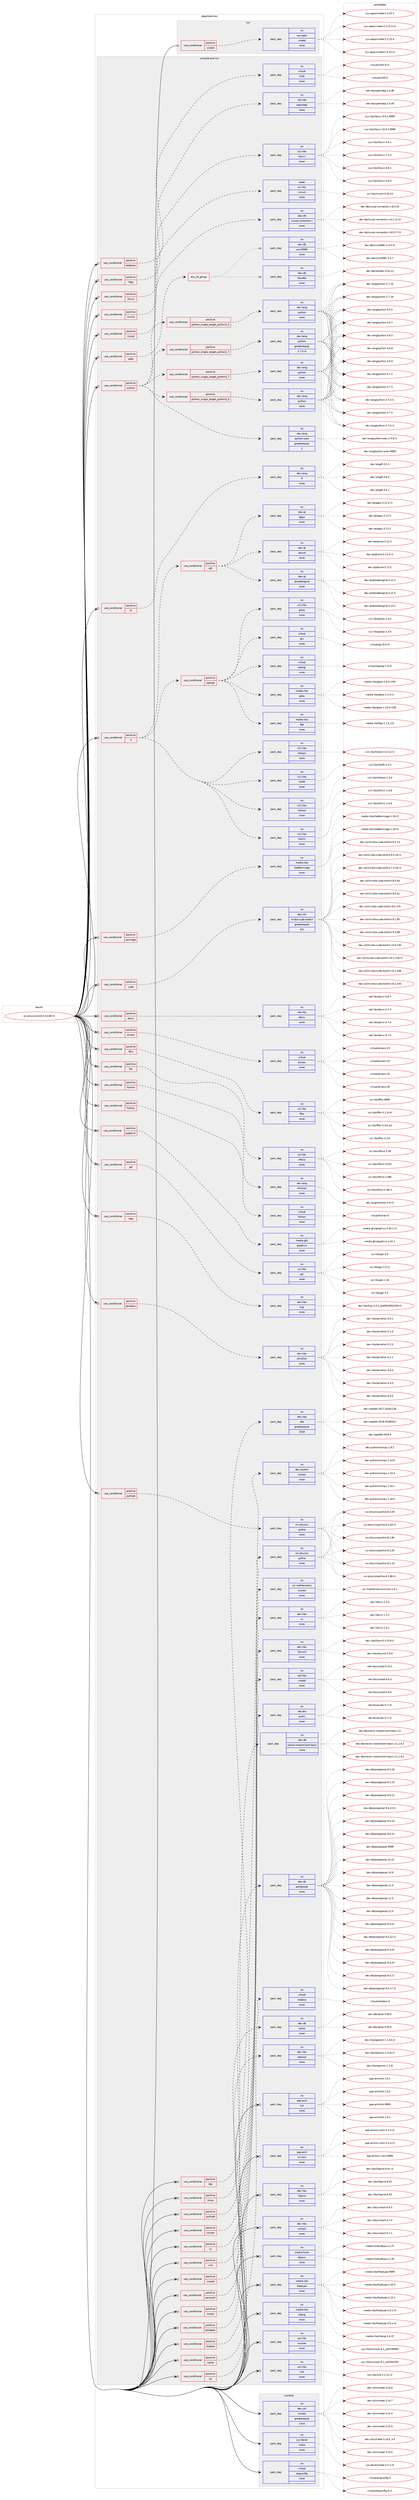 digraph prolog {

# *************
# Graph options
# *************

newrank=true;
concentrate=true;
compound=true;
graph [rankdir=LR,fontname=Helvetica,fontsize=10,ranksep=1.5];#, ranksep=2.5, nodesep=0.2];
edge  [arrowhead=vee];
node  [fontname=Helvetica,fontsize=10];

# **********
# The ebuild
# **********

subgraph cluster_leftcol {
color=gray;
rank=same;
label=<<i>ebuild</i>>;
id [label="sci-physics/root-6.14.08-r4", color=red, width=4, href="../sci-physics/root-6.14.08-r4.svg"];
}

# ****************
# The dependencies
# ****************

subgraph cluster_midcol {
color=gray;
label=<<i>dependencies</i>>;
subgraph cluster_compile {
fillcolor="#eeeeee";
style=filled;
label=<<i>compile</i>>;
subgraph pack639103 {
dependency864170 [label=<<TABLE BORDER="0" CELLBORDER="1" CELLSPACING="0" CELLPADDING="4" WIDTH="220"><TR><TD ROWSPAN="6" CELLPADDING="30">pack_dep</TD></TR><TR><TD WIDTH="110">no</TD></TR><TR><TD>dev-util</TD></TR><TR><TD>cmake</TD></TR><TR><TD>greaterequal</TD></TR><TR><TD>3.9.6</TD></TR></TABLE>>, shape=none, color=blue];
}
id:e -> dependency864170:w [weight=20,style="solid",arrowhead="vee"];
subgraph pack639104 {
dependency864171 [label=<<TABLE BORDER="0" CELLBORDER="1" CELLSPACING="0" CELLPADDING="4" WIDTH="220"><TR><TD ROWSPAN="6" CELLPADDING="30">pack_dep</TD></TR><TR><TD WIDTH="110">no</TD></TR><TR><TD>sys-devel</TD></TR><TR><TD>make</TD></TR><TR><TD>none</TD></TR><TR><TD></TD></TR></TABLE>>, shape=none, color=blue];
}
id:e -> dependency864171:w [weight=20,style="solid",arrowhead="vee"];
subgraph pack639105 {
dependency864172 [label=<<TABLE BORDER="0" CELLBORDER="1" CELLSPACING="0" CELLPADDING="4" WIDTH="220"><TR><TD ROWSPAN="6" CELLPADDING="30">pack_dep</TD></TR><TR><TD WIDTH="110">no</TD></TR><TR><TD>virtual</TD></TR><TR><TD>pkgconfig</TD></TR><TR><TD>none</TD></TR><TR><TD></TD></TR></TABLE>>, shape=none, color=blue];
}
id:e -> dependency864172:w [weight=20,style="solid",arrowhead="vee"];
}
subgraph cluster_compileandrun {
fillcolor="#eeeeee";
style=filled;
label=<<i>compile and run</i>>;
subgraph cond209794 {
dependency864173 [label=<<TABLE BORDER="0" CELLBORDER="1" CELLSPACING="0" CELLPADDING="4"><TR><TD ROWSPAN="3" CELLPADDING="10">use_conditional</TD></TR><TR><TD>positive</TD></TR><TR><TD>R</TD></TR></TABLE>>, shape=none, color=red];
subgraph pack639106 {
dependency864174 [label=<<TABLE BORDER="0" CELLBORDER="1" CELLSPACING="0" CELLPADDING="4" WIDTH="220"><TR><TD ROWSPAN="6" CELLPADDING="30">pack_dep</TD></TR><TR><TD WIDTH="110">no</TD></TR><TR><TD>dev-lang</TD></TR><TR><TD>R</TD></TR><TR><TD>none</TD></TR><TR><TD></TD></TR></TABLE>>, shape=none, color=blue];
}
dependency864173:e -> dependency864174:w [weight=20,style="dashed",arrowhead="vee"];
}
id:e -> dependency864173:w [weight=20,style="solid",arrowhead="odotvee"];
subgraph cond209795 {
dependency864175 [label=<<TABLE BORDER="0" CELLBORDER="1" CELLSPACING="0" CELLPADDING="4"><TR><TD ROWSPAN="3" CELLPADDING="10">use_conditional</TD></TR><TR><TD>positive</TD></TR><TR><TD>X</TD></TR></TABLE>>, shape=none, color=red];
subgraph pack639107 {
dependency864176 [label=<<TABLE BORDER="0" CELLBORDER="1" CELLSPACING="0" CELLPADDING="4" WIDTH="220"><TR><TD ROWSPAN="6" CELLPADDING="30">pack_dep</TD></TR><TR><TD WIDTH="110">no</TD></TR><TR><TD>x11-libs</TD></TR><TR><TD>libX11</TD></TR><TR><TD>none</TD></TR><TR><TD></TD></TR></TABLE>>, shape=none, color=blue];
}
dependency864175:e -> dependency864176:w [weight=20,style="dashed",arrowhead="vee"];
subgraph pack639108 {
dependency864177 [label=<<TABLE BORDER="0" CELLBORDER="1" CELLSPACING="0" CELLPADDING="4" WIDTH="220"><TR><TD ROWSPAN="6" CELLPADDING="30">pack_dep</TD></TR><TR><TD WIDTH="110">no</TD></TR><TR><TD>x11-libs</TD></TR><TR><TD>libXext</TD></TR><TR><TD>none</TD></TR><TR><TD></TD></TR></TABLE>>, shape=none, color=blue];
}
dependency864175:e -> dependency864177:w [weight=20,style="dashed",arrowhead="vee"];
subgraph pack639109 {
dependency864178 [label=<<TABLE BORDER="0" CELLBORDER="1" CELLSPACING="0" CELLPADDING="4" WIDTH="220"><TR><TD ROWSPAN="6" CELLPADDING="30">pack_dep</TD></TR><TR><TD WIDTH="110">no</TD></TR><TR><TD>x11-libs</TD></TR><TR><TD>libXft</TD></TR><TR><TD>none</TD></TR><TR><TD></TD></TR></TABLE>>, shape=none, color=blue];
}
dependency864175:e -> dependency864178:w [weight=20,style="dashed",arrowhead="vee"];
subgraph pack639110 {
dependency864179 [label=<<TABLE BORDER="0" CELLBORDER="1" CELLSPACING="0" CELLPADDING="4" WIDTH="220"><TR><TD ROWSPAN="6" CELLPADDING="30">pack_dep</TD></TR><TR><TD WIDTH="110">no</TD></TR><TR><TD>x11-libs</TD></TR><TR><TD>libXpm</TD></TR><TR><TD>none</TD></TR><TR><TD></TD></TR></TABLE>>, shape=none, color=blue];
}
dependency864175:e -> dependency864179:w [weight=20,style="dashed",arrowhead="vee"];
subgraph cond209796 {
dependency864180 [label=<<TABLE BORDER="0" CELLBORDER="1" CELLSPACING="0" CELLPADDING="4"><TR><TD ROWSPAN="3" CELLPADDING="10">use_conditional</TD></TR><TR><TD>positive</TD></TR><TR><TD>opengl</TD></TR></TABLE>>, shape=none, color=red];
subgraph pack639111 {
dependency864181 [label=<<TABLE BORDER="0" CELLBORDER="1" CELLSPACING="0" CELLPADDING="4" WIDTH="220"><TR><TD ROWSPAN="6" CELLPADDING="30">pack_dep</TD></TR><TR><TD WIDTH="110">no</TD></TR><TR><TD>media-libs</TD></TR><TR><TD>ftgl</TD></TR><TR><TD>none</TD></TR><TR><TD></TD></TR></TABLE>>, shape=none, color=blue];
}
dependency864180:e -> dependency864181:w [weight=20,style="dashed",arrowhead="vee"];
subgraph pack639112 {
dependency864182 [label=<<TABLE BORDER="0" CELLBORDER="1" CELLSPACING="0" CELLPADDING="4" WIDTH="220"><TR><TD ROWSPAN="6" CELLPADDING="30">pack_dep</TD></TR><TR><TD WIDTH="110">no</TD></TR><TR><TD>media-libs</TD></TR><TR><TD>glew</TD></TR><TR><TD>none</TD></TR><TR><TD></TD></TR></TABLE>>, shape=none, color=blue];
}
dependency864180:e -> dependency864182:w [weight=20,style="dashed",arrowhead="vee"];
subgraph pack639113 {
dependency864183 [label=<<TABLE BORDER="0" CELLBORDER="1" CELLSPACING="0" CELLPADDING="4" WIDTH="220"><TR><TD ROWSPAN="6" CELLPADDING="30">pack_dep</TD></TR><TR><TD WIDTH="110">no</TD></TR><TR><TD>virtual</TD></TR><TR><TD>opengl</TD></TR><TR><TD>none</TD></TR><TR><TD></TD></TR></TABLE>>, shape=none, color=blue];
}
dependency864180:e -> dependency864183:w [weight=20,style="dashed",arrowhead="vee"];
subgraph pack639114 {
dependency864184 [label=<<TABLE BORDER="0" CELLBORDER="1" CELLSPACING="0" CELLPADDING="4" WIDTH="220"><TR><TD ROWSPAN="6" CELLPADDING="30">pack_dep</TD></TR><TR><TD WIDTH="110">no</TD></TR><TR><TD>virtual</TD></TR><TR><TD>glu</TD></TR><TR><TD>none</TD></TR><TR><TD></TD></TR></TABLE>>, shape=none, color=blue];
}
dependency864180:e -> dependency864184:w [weight=20,style="dashed",arrowhead="vee"];
subgraph pack639115 {
dependency864185 [label=<<TABLE BORDER="0" CELLBORDER="1" CELLSPACING="0" CELLPADDING="4" WIDTH="220"><TR><TD ROWSPAN="6" CELLPADDING="30">pack_dep</TD></TR><TR><TD WIDTH="110">no</TD></TR><TR><TD>x11-libs</TD></TR><TR><TD>gl2ps</TD></TR><TR><TD>none</TD></TR><TR><TD></TD></TR></TABLE>>, shape=none, color=blue];
}
dependency864180:e -> dependency864185:w [weight=20,style="dashed",arrowhead="vee"];
}
dependency864175:e -> dependency864180:w [weight=20,style="dashed",arrowhead="vee"];
subgraph cond209797 {
dependency864186 [label=<<TABLE BORDER="0" CELLBORDER="1" CELLSPACING="0" CELLPADDING="4"><TR><TD ROWSPAN="3" CELLPADDING="10">use_conditional</TD></TR><TR><TD>positive</TD></TR><TR><TD>qt5</TD></TR></TABLE>>, shape=none, color=red];
subgraph pack639116 {
dependency864187 [label=<<TABLE BORDER="0" CELLBORDER="1" CELLSPACING="0" CELLPADDING="4" WIDTH="220"><TR><TD ROWSPAN="6" CELLPADDING="30">pack_dep</TD></TR><TR><TD WIDTH="110">no</TD></TR><TR><TD>dev-qt</TD></TR><TR><TD>qtcore</TD></TR><TR><TD>none</TD></TR><TR><TD></TD></TR></TABLE>>, shape=none, color=blue];
}
dependency864186:e -> dependency864187:w [weight=20,style="dashed",arrowhead="vee"];
subgraph pack639117 {
dependency864188 [label=<<TABLE BORDER="0" CELLBORDER="1" CELLSPACING="0" CELLPADDING="4" WIDTH="220"><TR><TD ROWSPAN="6" CELLPADDING="30">pack_dep</TD></TR><TR><TD WIDTH="110">no</TD></TR><TR><TD>dev-qt</TD></TR><TR><TD>qtgui</TD></TR><TR><TD>none</TD></TR><TR><TD></TD></TR></TABLE>>, shape=none, color=blue];
}
dependency864186:e -> dependency864188:w [weight=20,style="dashed",arrowhead="vee"];
subgraph pack639118 {
dependency864189 [label=<<TABLE BORDER="0" CELLBORDER="1" CELLSPACING="0" CELLPADDING="4" WIDTH="220"><TR><TD ROWSPAN="6" CELLPADDING="30">pack_dep</TD></TR><TR><TD WIDTH="110">no</TD></TR><TR><TD>dev-qt</TD></TR><TR><TD>qtwebengine</TD></TR><TR><TD>none</TD></TR><TR><TD></TD></TR></TABLE>>, shape=none, color=blue];
}
dependency864186:e -> dependency864189:w [weight=20,style="dashed",arrowhead="vee"];
}
dependency864175:e -> dependency864186:w [weight=20,style="dashed",arrowhead="vee"];
}
id:e -> dependency864175:w [weight=20,style="solid",arrowhead="odotvee"];
subgraph cond209798 {
dependency864190 [label=<<TABLE BORDER="0" CELLBORDER="1" CELLSPACING="0" CELLPADDING="4"><TR><TD ROWSPAN="3" CELLPADDING="10">use_conditional</TD></TR><TR><TD>positive</TD></TR><TR><TD>asimage</TD></TR></TABLE>>, shape=none, color=red];
subgraph pack639119 {
dependency864191 [label=<<TABLE BORDER="0" CELLBORDER="1" CELLSPACING="0" CELLPADDING="4" WIDTH="220"><TR><TD ROWSPAN="6" CELLPADDING="30">pack_dep</TD></TR><TR><TD WIDTH="110">no</TD></TR><TR><TD>media-libs</TD></TR><TR><TD>libafterimage</TD></TR><TR><TD>none</TD></TR><TR><TD></TD></TR></TABLE>>, shape=none, color=blue];
}
dependency864190:e -> dependency864191:w [weight=20,style="dashed",arrowhead="vee"];
}
id:e -> dependency864190:w [weight=20,style="solid",arrowhead="odotvee"];
subgraph cond209799 {
dependency864192 [label=<<TABLE BORDER="0" CELLBORDER="1" CELLSPACING="0" CELLPADDING="4"><TR><TD ROWSPAN="3" CELLPADDING="10">use_conditional</TD></TR><TR><TD>positive</TD></TR><TR><TD>cuda</TD></TR></TABLE>>, shape=none, color=red];
subgraph pack639120 {
dependency864193 [label=<<TABLE BORDER="0" CELLBORDER="1" CELLSPACING="0" CELLPADDING="4" WIDTH="220"><TR><TD ROWSPAN="6" CELLPADDING="30">pack_dep</TD></TR><TR><TD WIDTH="110">no</TD></TR><TR><TD>dev-util</TD></TR><TR><TD>nvidia-cuda-toolkit</TD></TR><TR><TD>greaterequal</TD></TR><TR><TD>9.0</TD></TR></TABLE>>, shape=none, color=blue];
}
dependency864192:e -> dependency864193:w [weight=20,style="dashed",arrowhead="vee"];
}
id:e -> dependency864192:w [weight=20,style="solid",arrowhead="odotvee"];
subgraph cond209800 {
dependency864194 [label=<<TABLE BORDER="0" CELLBORDER="1" CELLSPACING="0" CELLPADDING="4"><TR><TD ROWSPAN="3" CELLPADDING="10">use_conditional</TD></TR><TR><TD>positive</TD></TR><TR><TD>davix</TD></TR></TABLE>>, shape=none, color=red];
subgraph pack639121 {
dependency864195 [label=<<TABLE BORDER="0" CELLBORDER="1" CELLSPACING="0" CELLPADDING="4" WIDTH="220"><TR><TD ROWSPAN="6" CELLPADDING="30">pack_dep</TD></TR><TR><TD WIDTH="110">no</TD></TR><TR><TD>net-libs</TD></TR><TR><TD>davix</TD></TR><TR><TD>none</TD></TR><TR><TD></TD></TR></TABLE>>, shape=none, color=blue];
}
dependency864194:e -> dependency864195:w [weight=20,style="dashed",arrowhead="vee"];
}
id:e -> dependency864194:w [weight=20,style="solid",arrowhead="odotvee"];
subgraph cond209801 {
dependency864196 [label=<<TABLE BORDER="0" CELLBORDER="1" CELLSPACING="0" CELLPADDING="4"><TR><TD ROWSPAN="3" CELLPADDING="10">use_conditional</TD></TR><TR><TD>positive</TD></TR><TR><TD>emacs</TD></TR></TABLE>>, shape=none, color=red];
subgraph pack639122 {
dependency864197 [label=<<TABLE BORDER="0" CELLBORDER="1" CELLSPACING="0" CELLPADDING="4" WIDTH="220"><TR><TD ROWSPAN="6" CELLPADDING="30">pack_dep</TD></TR><TR><TD WIDTH="110">no</TD></TR><TR><TD>virtual</TD></TR><TR><TD>emacs</TD></TR><TR><TD>none</TD></TR><TR><TD></TD></TR></TABLE>>, shape=none, color=blue];
}
dependency864196:e -> dependency864197:w [weight=20,style="dashed",arrowhead="vee"];
}
id:e -> dependency864196:w [weight=20,style="solid",arrowhead="odotvee"];
subgraph cond209802 {
dependency864198 [label=<<TABLE BORDER="0" CELLBORDER="1" CELLSPACING="0" CELLPADDING="4"><TR><TD ROWSPAN="3" CELLPADDING="10">use_conditional</TD></TR><TR><TD>positive</TD></TR><TR><TD>fftw</TD></TR></TABLE>>, shape=none, color=red];
subgraph pack639123 {
dependency864199 [label=<<TABLE BORDER="0" CELLBORDER="1" CELLSPACING="0" CELLPADDING="4" WIDTH="220"><TR><TD ROWSPAN="6" CELLPADDING="30">pack_dep</TD></TR><TR><TD WIDTH="110">no</TD></TR><TR><TD>sci-libs</TD></TR><TR><TD>fftw</TD></TR><TR><TD>none</TD></TR><TR><TD></TD></TR></TABLE>>, shape=none, color=blue];
}
dependency864198:e -> dependency864199:w [weight=20,style="dashed",arrowhead="vee"];
}
id:e -> dependency864198:w [weight=20,style="solid",arrowhead="odotvee"];
subgraph cond209803 {
dependency864200 [label=<<TABLE BORDER="0" CELLBORDER="1" CELLSPACING="0" CELLPADDING="4"><TR><TD ROWSPAN="3" CELLPADDING="10">use_conditional</TD></TR><TR><TD>positive</TD></TR><TR><TD>fits</TD></TR></TABLE>>, shape=none, color=red];
subgraph pack639124 {
dependency864201 [label=<<TABLE BORDER="0" CELLBORDER="1" CELLSPACING="0" CELLPADDING="4" WIDTH="220"><TR><TD ROWSPAN="6" CELLPADDING="30">pack_dep</TD></TR><TR><TD WIDTH="110">no</TD></TR><TR><TD>sci-libs</TD></TR><TR><TD>cfitsio</TD></TR><TR><TD>none</TD></TR><TR><TD></TD></TR></TABLE>>, shape=none, color=blue];
}
dependency864200:e -> dependency864201:w [weight=20,style="dashed",arrowhead="vee"];
}
id:e -> dependency864200:w [weight=20,style="solid",arrowhead="odotvee"];
subgraph cond209804 {
dependency864202 [label=<<TABLE BORDER="0" CELLBORDER="1" CELLSPACING="0" CELLPADDING="4"><TR><TD ROWSPAN="3" CELLPADDING="10">use_conditional</TD></TR><TR><TD>positive</TD></TR><TR><TD>fortran</TD></TR></TABLE>>, shape=none, color=red];
subgraph pack639125 {
dependency864203 [label=<<TABLE BORDER="0" CELLBORDER="1" CELLSPACING="0" CELLPADDING="4" WIDTH="220"><TR><TD ROWSPAN="6" CELLPADDING="30">pack_dep</TD></TR><TR><TD WIDTH="110">no</TD></TR><TR><TD>dev-lang</TD></TR><TR><TD>cfortran</TD></TR><TR><TD>none</TD></TR><TR><TD></TD></TR></TABLE>>, shape=none, color=blue];
}
dependency864202:e -> dependency864203:w [weight=20,style="dashed",arrowhead="vee"];
}
id:e -> dependency864202:w [weight=20,style="solid",arrowhead="odotvee"];
subgraph cond209805 {
dependency864204 [label=<<TABLE BORDER="0" CELLBORDER="1" CELLSPACING="0" CELLPADDING="4"><TR><TD ROWSPAN="3" CELLPADDING="10">use_conditional</TD></TR><TR><TD>positive</TD></TR><TR><TD>fortran</TD></TR></TABLE>>, shape=none, color=red];
subgraph pack639126 {
dependency864205 [label=<<TABLE BORDER="0" CELLBORDER="1" CELLSPACING="0" CELLPADDING="4" WIDTH="220"><TR><TD ROWSPAN="6" CELLPADDING="30">pack_dep</TD></TR><TR><TD WIDTH="110">no</TD></TR><TR><TD>virtual</TD></TR><TR><TD>fortran</TD></TR><TR><TD>none</TD></TR><TR><TD></TD></TR></TABLE>>, shape=none, color=blue];
}
dependency864204:e -> dependency864205:w [weight=20,style="dashed",arrowhead="vee"];
}
id:e -> dependency864204:w [weight=20,style="solid",arrowhead="odotvee"];
subgraph cond209806 {
dependency864206 [label=<<TABLE BORDER="0" CELLBORDER="1" CELLSPACING="0" CELLPADDING="4"><TR><TD ROWSPAN="3" CELLPADDING="10">use_conditional</TD></TR><TR><TD>positive</TD></TR><TR><TD>graphviz</TD></TR></TABLE>>, shape=none, color=red];
subgraph pack639127 {
dependency864207 [label=<<TABLE BORDER="0" CELLBORDER="1" CELLSPACING="0" CELLPADDING="4" WIDTH="220"><TR><TD ROWSPAN="6" CELLPADDING="30">pack_dep</TD></TR><TR><TD WIDTH="110">no</TD></TR><TR><TD>media-gfx</TD></TR><TR><TD>graphviz</TD></TR><TR><TD>none</TD></TR><TR><TD></TD></TR></TABLE>>, shape=none, color=blue];
}
dependency864206:e -> dependency864207:w [weight=20,style="dashed",arrowhead="vee"];
}
id:e -> dependency864206:w [weight=20,style="solid",arrowhead="odotvee"];
subgraph cond209807 {
dependency864208 [label=<<TABLE BORDER="0" CELLBORDER="1" CELLSPACING="0" CELLPADDING="4"><TR><TD ROWSPAN="3" CELLPADDING="10">use_conditional</TD></TR><TR><TD>positive</TD></TR><TR><TD>gsl</TD></TR></TABLE>>, shape=none, color=red];
subgraph pack639128 {
dependency864209 [label=<<TABLE BORDER="0" CELLBORDER="1" CELLSPACING="0" CELLPADDING="4" WIDTH="220"><TR><TD ROWSPAN="6" CELLPADDING="30">pack_dep</TD></TR><TR><TD WIDTH="110">no</TD></TR><TR><TD>sci-libs</TD></TR><TR><TD>gsl</TD></TR><TR><TD>none</TD></TR><TR><TD></TD></TR></TABLE>>, shape=none, color=blue];
}
dependency864208:e -> dependency864209:w [weight=20,style="dashed",arrowhead="vee"];
}
id:e -> dependency864208:w [weight=20,style="solid",arrowhead="odotvee"];
subgraph cond209808 {
dependency864210 [label=<<TABLE BORDER="0" CELLBORDER="1" CELLSPACING="0" CELLPADDING="4"><TR><TD ROWSPAN="3" CELLPADDING="10">use_conditional</TD></TR><TR><TD>positive</TD></TR><TR><TD>http</TD></TR></TABLE>>, shape=none, color=red];
subgraph pack639129 {
dependency864211 [label=<<TABLE BORDER="0" CELLBORDER="1" CELLSPACING="0" CELLPADDING="4" WIDTH="220"><TR><TD ROWSPAN="6" CELLPADDING="30">pack_dep</TD></TR><TR><TD WIDTH="110">no</TD></TR><TR><TD>dev-libs</TD></TR><TR><TD>fcgi</TD></TR><TR><TD>none</TD></TR><TR><TD></TD></TR></TABLE>>, shape=none, color=blue];
}
dependency864210:e -> dependency864211:w [weight=20,style="dashed",arrowhead="vee"];
}
id:e -> dependency864210:w [weight=20,style="solid",arrowhead="odotvee"];
subgraph cond209809 {
dependency864212 [label=<<TABLE BORDER="0" CELLBORDER="1" CELLSPACING="0" CELLPADDING="4"><TR><TD ROWSPAN="3" CELLPADDING="10">use_conditional</TD></TR><TR><TD>positive</TD></TR><TR><TD>jemalloc</TD></TR></TABLE>>, shape=none, color=red];
subgraph pack639130 {
dependency864213 [label=<<TABLE BORDER="0" CELLBORDER="1" CELLSPACING="0" CELLPADDING="4" WIDTH="220"><TR><TD ROWSPAN="6" CELLPADDING="30">pack_dep</TD></TR><TR><TD WIDTH="110">no</TD></TR><TR><TD>dev-libs</TD></TR><TR><TD>jemalloc</TD></TR><TR><TD>none</TD></TR><TR><TD></TD></TR></TABLE>>, shape=none, color=blue];
}
dependency864212:e -> dependency864213:w [weight=20,style="dashed",arrowhead="vee"];
}
id:e -> dependency864212:w [weight=20,style="solid",arrowhead="odotvee"];
subgraph cond209810 {
dependency864214 [label=<<TABLE BORDER="0" CELLBORDER="1" CELLSPACING="0" CELLPADDING="4"><TR><TD ROWSPAN="3" CELLPADDING="10">use_conditional</TD></TR><TR><TD>positive</TD></TR><TR><TD>kerberos</TD></TR></TABLE>>, shape=none, color=red];
subgraph pack639131 {
dependency864215 [label=<<TABLE BORDER="0" CELLBORDER="1" CELLSPACING="0" CELLPADDING="4" WIDTH="220"><TR><TD ROWSPAN="6" CELLPADDING="30">pack_dep</TD></TR><TR><TD WIDTH="110">no</TD></TR><TR><TD>virtual</TD></TR><TR><TD>krb5</TD></TR><TR><TD>none</TD></TR><TR><TD></TD></TR></TABLE>>, shape=none, color=blue];
}
dependency864214:e -> dependency864215:w [weight=20,style="dashed",arrowhead="vee"];
}
id:e -> dependency864214:w [weight=20,style="solid",arrowhead="odotvee"];
subgraph cond209811 {
dependency864216 [label=<<TABLE BORDER="0" CELLBORDER="1" CELLSPACING="0" CELLPADDING="4"><TR><TD ROWSPAN="3" CELLPADDING="10">use_conditional</TD></TR><TR><TD>positive</TD></TR><TR><TD>ldap</TD></TR></TABLE>>, shape=none, color=red];
subgraph pack639132 {
dependency864217 [label=<<TABLE BORDER="0" CELLBORDER="1" CELLSPACING="0" CELLPADDING="4" WIDTH="220"><TR><TD ROWSPAN="6" CELLPADDING="30">pack_dep</TD></TR><TR><TD WIDTH="110">no</TD></TR><TR><TD>net-nds</TD></TR><TR><TD>openldap</TD></TR><TR><TD>none</TD></TR><TR><TD></TD></TR></TABLE>>, shape=none, color=blue];
}
dependency864216:e -> dependency864217:w [weight=20,style="dashed",arrowhead="vee"];
}
id:e -> dependency864216:w [weight=20,style="solid",arrowhead="odotvee"];
subgraph cond209812 {
dependency864218 [label=<<TABLE BORDER="0" CELLBORDER="1" CELLSPACING="0" CELLPADDING="4"><TR><TD ROWSPAN="3" CELLPADDING="10">use_conditional</TD></TR><TR><TD>positive</TD></TR><TR><TD>libcxx</TD></TR></TABLE>>, shape=none, color=red];
subgraph pack639133 {
dependency864219 [label=<<TABLE BORDER="0" CELLBORDER="1" CELLSPACING="0" CELLPADDING="4" WIDTH="220"><TR><TD ROWSPAN="6" CELLPADDING="30">pack_dep</TD></TR><TR><TD WIDTH="110">no</TD></TR><TR><TD>sys-libs</TD></TR><TR><TD>libcxx</TD></TR><TR><TD>none</TD></TR><TR><TD></TD></TR></TABLE>>, shape=none, color=blue];
}
dependency864218:e -> dependency864219:w [weight=20,style="dashed",arrowhead="vee"];
}
id:e -> dependency864218:w [weight=20,style="solid",arrowhead="odotvee"];
subgraph cond209813 {
dependency864220 [label=<<TABLE BORDER="0" CELLBORDER="1" CELLSPACING="0" CELLPADDING="4"><TR><TD ROWSPAN="3" CELLPADDING="10">use_conditional</TD></TR><TR><TD>positive</TD></TR><TR><TD>minuit</TD></TR></TABLE>>, shape=none, color=red];
subgraph pack639134 {
dependency864221 [label=<<TABLE BORDER="0" CELLBORDER="1" CELLSPACING="0" CELLPADDING="4" WIDTH="220"><TR><TD ROWSPAN="6" CELLPADDING="30">pack_dep</TD></TR><TR><TD WIDTH="110">weak</TD></TR><TR><TD>sci-libs</TD></TR><TR><TD>minuit</TD></TR><TR><TD>none</TD></TR><TR><TD></TD></TR></TABLE>>, shape=none, color=blue];
}
dependency864220:e -> dependency864221:w [weight=20,style="dashed",arrowhead="vee"];
}
id:e -> dependency864220:w [weight=20,style="solid",arrowhead="odotvee"];
subgraph cond209814 {
dependency864222 [label=<<TABLE BORDER="0" CELLBORDER="1" CELLSPACING="0" CELLPADDING="4"><TR><TD ROWSPAN="3" CELLPADDING="10">use_conditional</TD></TR><TR><TD>positive</TD></TR><TR><TD>mysql</TD></TR></TABLE>>, shape=none, color=red];
subgraph pack639135 {
dependency864223 [label=<<TABLE BORDER="0" CELLBORDER="1" CELLSPACING="0" CELLPADDING="4" WIDTH="220"><TR><TD ROWSPAN="6" CELLPADDING="30">pack_dep</TD></TR><TR><TD WIDTH="110">no</TD></TR><TR><TD>dev-db</TD></TR><TR><TD>mysql-connector-c</TD></TR><TR><TD>none</TD></TR><TR><TD></TD></TR></TABLE>>, shape=none, color=blue];
}
dependency864222:e -> dependency864223:w [weight=20,style="dashed",arrowhead="vee"];
}
id:e -> dependency864222:w [weight=20,style="solid",arrowhead="odotvee"];
subgraph cond209815 {
dependency864224 [label=<<TABLE BORDER="0" CELLBORDER="1" CELLSPACING="0" CELLPADDING="4"><TR><TD ROWSPAN="3" CELLPADDING="10">use_conditional</TD></TR><TR><TD>positive</TD></TR><TR><TD>odbc</TD></TR></TABLE>>, shape=none, color=red];
subgraph any14761 {
dependency864225 [label=<<TABLE BORDER="0" CELLBORDER="1" CELLSPACING="0" CELLPADDING="4"><TR><TD CELLPADDING="10">any_of_group</TD></TR></TABLE>>, shape=none, color=red];subgraph pack639136 {
dependency864226 [label=<<TABLE BORDER="0" CELLBORDER="1" CELLSPACING="0" CELLPADDING="4" WIDTH="220"><TR><TD ROWSPAN="6" CELLPADDING="30">pack_dep</TD></TR><TR><TD WIDTH="110">no</TD></TR><TR><TD>dev-db</TD></TR><TR><TD>libiodbc</TD></TR><TR><TD>none</TD></TR><TR><TD></TD></TR></TABLE>>, shape=none, color=blue];
}
dependency864225:e -> dependency864226:w [weight=20,style="dotted",arrowhead="oinv"];
subgraph pack639137 {
dependency864227 [label=<<TABLE BORDER="0" CELLBORDER="1" CELLSPACING="0" CELLPADDING="4" WIDTH="220"><TR><TD ROWSPAN="6" CELLPADDING="30">pack_dep</TD></TR><TR><TD WIDTH="110">no</TD></TR><TR><TD>dev-db</TD></TR><TR><TD>unixODBC</TD></TR><TR><TD>none</TD></TR><TR><TD></TD></TR></TABLE>>, shape=none, color=blue];
}
dependency864225:e -> dependency864227:w [weight=20,style="dotted",arrowhead="oinv"];
}
dependency864224:e -> dependency864225:w [weight=20,style="dashed",arrowhead="vee"];
}
id:e -> dependency864224:w [weight=20,style="solid",arrowhead="odotvee"];
subgraph cond209816 {
dependency864228 [label=<<TABLE BORDER="0" CELLBORDER="1" CELLSPACING="0" CELLPADDING="4"><TR><TD ROWSPAN="3" CELLPADDING="10">use_conditional</TD></TR><TR><TD>positive</TD></TR><TR><TD>oracle</TD></TR></TABLE>>, shape=none, color=red];
subgraph pack639138 {
dependency864229 [label=<<TABLE BORDER="0" CELLBORDER="1" CELLSPACING="0" CELLPADDING="4" WIDTH="220"><TR><TD ROWSPAN="6" CELLPADDING="30">pack_dep</TD></TR><TR><TD WIDTH="110">no</TD></TR><TR><TD>dev-db</TD></TR><TR><TD>oracle-instantclient-basic</TD></TR><TR><TD>none</TD></TR><TR><TD></TD></TR></TABLE>>, shape=none, color=blue];
}
dependency864228:e -> dependency864229:w [weight=20,style="dashed",arrowhead="vee"];
}
id:e -> dependency864228:w [weight=20,style="solid",arrowhead="odotvee"];
subgraph cond209817 {
dependency864230 [label=<<TABLE BORDER="0" CELLBORDER="1" CELLSPACING="0" CELLPADDING="4"><TR><TD ROWSPAN="3" CELLPADDING="10">use_conditional</TD></TR><TR><TD>positive</TD></TR><TR><TD>postgres</TD></TR></TABLE>>, shape=none, color=red];
subgraph pack639139 {
dependency864231 [label=<<TABLE BORDER="0" CELLBORDER="1" CELLSPACING="0" CELLPADDING="4" WIDTH="220"><TR><TD ROWSPAN="6" CELLPADDING="30">pack_dep</TD></TR><TR><TD WIDTH="110">no</TD></TR><TR><TD>dev-db</TD></TR><TR><TD>postgresql</TD></TR><TR><TD>none</TD></TR><TR><TD></TD></TR></TABLE>>, shape=none, color=blue];
}
dependency864230:e -> dependency864231:w [weight=20,style="dashed",arrowhead="vee"];
}
id:e -> dependency864230:w [weight=20,style="solid",arrowhead="odotvee"];
subgraph cond209818 {
dependency864232 [label=<<TABLE BORDER="0" CELLBORDER="1" CELLSPACING="0" CELLPADDING="4"><TR><TD ROWSPAN="3" CELLPADDING="10">use_conditional</TD></TR><TR><TD>positive</TD></TR><TR><TD>pythia6</TD></TR></TABLE>>, shape=none, color=red];
subgraph pack639140 {
dependency864233 [label=<<TABLE BORDER="0" CELLBORDER="1" CELLSPACING="0" CELLPADDING="4" WIDTH="220"><TR><TD ROWSPAN="6" CELLPADDING="30">pack_dep</TD></TR><TR><TD WIDTH="110">no</TD></TR><TR><TD>sci-physics</TD></TR><TR><TD>pythia</TD></TR><TR><TD>none</TD></TR><TR><TD></TD></TR></TABLE>>, shape=none, color=blue];
}
dependency864232:e -> dependency864233:w [weight=20,style="dashed",arrowhead="vee"];
}
id:e -> dependency864232:w [weight=20,style="solid",arrowhead="odotvee"];
subgraph cond209819 {
dependency864234 [label=<<TABLE BORDER="0" CELLBORDER="1" CELLSPACING="0" CELLPADDING="4"><TR><TD ROWSPAN="3" CELLPADDING="10">use_conditional</TD></TR><TR><TD>positive</TD></TR><TR><TD>pythia8</TD></TR></TABLE>>, shape=none, color=red];
subgraph pack639141 {
dependency864235 [label=<<TABLE BORDER="0" CELLBORDER="1" CELLSPACING="0" CELLPADDING="4" WIDTH="220"><TR><TD ROWSPAN="6" CELLPADDING="30">pack_dep</TD></TR><TR><TD WIDTH="110">no</TD></TR><TR><TD>sci-physics</TD></TR><TR><TD>pythia</TD></TR><TR><TD>none</TD></TR><TR><TD></TD></TR></TABLE>>, shape=none, color=blue];
}
dependency864234:e -> dependency864235:w [weight=20,style="dashed",arrowhead="vee"];
}
id:e -> dependency864234:w [weight=20,style="solid",arrowhead="odotvee"];
subgraph cond209820 {
dependency864236 [label=<<TABLE BORDER="0" CELLBORDER="1" CELLSPACING="0" CELLPADDING="4"><TR><TD ROWSPAN="3" CELLPADDING="10">use_conditional</TD></TR><TR><TD>positive</TD></TR><TR><TD>python</TD></TR></TABLE>>, shape=none, color=red];
subgraph cond209821 {
dependency864237 [label=<<TABLE BORDER="0" CELLBORDER="1" CELLSPACING="0" CELLPADDING="4"><TR><TD ROWSPAN="3" CELLPADDING="10">use_conditional</TD></TR><TR><TD>positive</TD></TR><TR><TD>python_single_target_python2_7</TD></TR></TABLE>>, shape=none, color=red];
subgraph pack639142 {
dependency864238 [label=<<TABLE BORDER="0" CELLBORDER="1" CELLSPACING="0" CELLPADDING="4" WIDTH="220"><TR><TD ROWSPAN="6" CELLPADDING="30">pack_dep</TD></TR><TR><TD WIDTH="110">no</TD></TR><TR><TD>dev-lang</TD></TR><TR><TD>python</TD></TR><TR><TD>greaterequal</TD></TR><TR><TD>2.7.5-r2</TD></TR></TABLE>>, shape=none, color=blue];
}
dependency864237:e -> dependency864238:w [weight=20,style="dashed",arrowhead="vee"];
}
dependency864236:e -> dependency864237:w [weight=20,style="dashed",arrowhead="vee"];
subgraph cond209822 {
dependency864239 [label=<<TABLE BORDER="0" CELLBORDER="1" CELLSPACING="0" CELLPADDING="4"><TR><TD ROWSPAN="3" CELLPADDING="10">use_conditional</TD></TR><TR><TD>positive</TD></TR><TR><TD>python_single_target_python3_5</TD></TR></TABLE>>, shape=none, color=red];
subgraph pack639143 {
dependency864240 [label=<<TABLE BORDER="0" CELLBORDER="1" CELLSPACING="0" CELLPADDING="4" WIDTH="220"><TR><TD ROWSPAN="6" CELLPADDING="30">pack_dep</TD></TR><TR><TD WIDTH="110">no</TD></TR><TR><TD>dev-lang</TD></TR><TR><TD>python</TD></TR><TR><TD>none</TD></TR><TR><TD></TD></TR></TABLE>>, shape=none, color=blue];
}
dependency864239:e -> dependency864240:w [weight=20,style="dashed",arrowhead="vee"];
}
dependency864236:e -> dependency864239:w [weight=20,style="dashed",arrowhead="vee"];
subgraph cond209823 {
dependency864241 [label=<<TABLE BORDER="0" CELLBORDER="1" CELLSPACING="0" CELLPADDING="4"><TR><TD ROWSPAN="3" CELLPADDING="10">use_conditional</TD></TR><TR><TD>positive</TD></TR><TR><TD>python_single_target_python3_6</TD></TR></TABLE>>, shape=none, color=red];
subgraph pack639144 {
dependency864242 [label=<<TABLE BORDER="0" CELLBORDER="1" CELLSPACING="0" CELLPADDING="4" WIDTH="220"><TR><TD ROWSPAN="6" CELLPADDING="30">pack_dep</TD></TR><TR><TD WIDTH="110">no</TD></TR><TR><TD>dev-lang</TD></TR><TR><TD>python</TD></TR><TR><TD>none</TD></TR><TR><TD></TD></TR></TABLE>>, shape=none, color=blue];
}
dependency864241:e -> dependency864242:w [weight=20,style="dashed",arrowhead="vee"];
}
dependency864236:e -> dependency864241:w [weight=20,style="dashed",arrowhead="vee"];
subgraph cond209824 {
dependency864243 [label=<<TABLE BORDER="0" CELLBORDER="1" CELLSPACING="0" CELLPADDING="4"><TR><TD ROWSPAN="3" CELLPADDING="10">use_conditional</TD></TR><TR><TD>positive</TD></TR><TR><TD>python_single_target_python3_7</TD></TR></TABLE>>, shape=none, color=red];
subgraph pack639145 {
dependency864244 [label=<<TABLE BORDER="0" CELLBORDER="1" CELLSPACING="0" CELLPADDING="4" WIDTH="220"><TR><TD ROWSPAN="6" CELLPADDING="30">pack_dep</TD></TR><TR><TD WIDTH="110">no</TD></TR><TR><TD>dev-lang</TD></TR><TR><TD>python</TD></TR><TR><TD>none</TD></TR><TR><TD></TD></TR></TABLE>>, shape=none, color=blue];
}
dependency864243:e -> dependency864244:w [weight=20,style="dashed",arrowhead="vee"];
}
dependency864236:e -> dependency864243:w [weight=20,style="dashed",arrowhead="vee"];
subgraph pack639146 {
dependency864245 [label=<<TABLE BORDER="0" CELLBORDER="1" CELLSPACING="0" CELLPADDING="4" WIDTH="220"><TR><TD ROWSPAN="6" CELLPADDING="30">pack_dep</TD></TR><TR><TD WIDTH="110">no</TD></TR><TR><TD>dev-lang</TD></TR><TR><TD>python-exec</TD></TR><TR><TD>greaterequal</TD></TR><TR><TD>2</TD></TR></TABLE>>, shape=none, color=blue];
}
dependency864236:e -> dependency864245:w [weight=20,style="dashed",arrowhead="vee"];
}
id:e -> dependency864236:w [weight=20,style="solid",arrowhead="odotvee"];
subgraph cond209825 {
dependency864246 [label=<<TABLE BORDER="0" CELLBORDER="1" CELLSPACING="0" CELLPADDING="4"><TR><TD ROWSPAN="3" CELLPADDING="10">use_conditional</TD></TR><TR><TD>positive</TD></TR><TR><TD>shadow</TD></TR></TABLE>>, shape=none, color=red];
subgraph pack639147 {
dependency864247 [label=<<TABLE BORDER="0" CELLBORDER="1" CELLSPACING="0" CELLPADDING="4" WIDTH="220"><TR><TD ROWSPAN="6" CELLPADDING="30">pack_dep</TD></TR><TR><TD WIDTH="110">no</TD></TR><TR><TD>virtual</TD></TR><TR><TD>shadow</TD></TR><TR><TD>none</TD></TR><TR><TD></TD></TR></TABLE>>, shape=none, color=blue];
}
dependency864246:e -> dependency864247:w [weight=20,style="dashed",arrowhead="vee"];
}
id:e -> dependency864246:w [weight=20,style="solid",arrowhead="odotvee"];
subgraph cond209826 {
dependency864248 [label=<<TABLE BORDER="0" CELLBORDER="1" CELLSPACING="0" CELLPADDING="4"><TR><TD ROWSPAN="3" CELLPADDING="10">use_conditional</TD></TR><TR><TD>positive</TD></TR><TR><TD>sqlite</TD></TR></TABLE>>, shape=none, color=red];
subgraph pack639148 {
dependency864249 [label=<<TABLE BORDER="0" CELLBORDER="1" CELLSPACING="0" CELLPADDING="4" WIDTH="220"><TR><TD ROWSPAN="6" CELLPADDING="30">pack_dep</TD></TR><TR><TD WIDTH="110">no</TD></TR><TR><TD>dev-db</TD></TR><TR><TD>sqlite</TD></TR><TR><TD>none</TD></TR><TR><TD></TD></TR></TABLE>>, shape=none, color=blue];
}
dependency864248:e -> dependency864249:w [weight=20,style="dashed",arrowhead="vee"];
}
id:e -> dependency864248:w [weight=20,style="solid",arrowhead="odotvee"];
subgraph cond209827 {
dependency864250 [label=<<TABLE BORDER="0" CELLBORDER="1" CELLSPACING="0" CELLPADDING="4"><TR><TD ROWSPAN="3" CELLPADDING="10">use_conditional</TD></TR><TR><TD>positive</TD></TR><TR><TD>ssl</TD></TR></TABLE>>, shape=none, color=red];
subgraph pack639149 {
dependency864251 [label=<<TABLE BORDER="0" CELLBORDER="1" CELLSPACING="0" CELLPADDING="4" WIDTH="220"><TR><TD ROWSPAN="6" CELLPADDING="30">pack_dep</TD></TR><TR><TD WIDTH="110">no</TD></TR><TR><TD>dev-libs</TD></TR><TR><TD>openssl</TD></TR><TR><TD>none</TD></TR><TR><TD></TD></TR></TABLE>>, shape=none, color=blue];
}
dependency864250:e -> dependency864251:w [weight=20,style="dashed",arrowhead="vee"];
}
id:e -> dependency864250:w [weight=20,style="solid",arrowhead="odotvee"];
subgraph cond209828 {
dependency864252 [label=<<TABLE BORDER="0" CELLBORDER="1" CELLSPACING="0" CELLPADDING="4"><TR><TD ROWSPAN="3" CELLPADDING="10">use_conditional</TD></TR><TR><TD>positive</TD></TR><TR><TD>tbb</TD></TR></TABLE>>, shape=none, color=red];
subgraph pack639150 {
dependency864253 [label=<<TABLE BORDER="0" CELLBORDER="1" CELLSPACING="0" CELLPADDING="4" WIDTH="220"><TR><TD ROWSPAN="6" CELLPADDING="30">pack_dep</TD></TR><TR><TD WIDTH="110">no</TD></TR><TR><TD>dev-cpp</TD></TR><TR><TD>tbb</TD></TR><TR><TD>greaterequal</TD></TR><TR><TD>2018</TD></TR></TABLE>>, shape=none, color=blue];
}
dependency864252:e -> dependency864253:w [weight=20,style="dashed",arrowhead="vee"];
}
id:e -> dependency864252:w [weight=20,style="solid",arrowhead="odotvee"];
subgraph cond209829 {
dependency864254 [label=<<TABLE BORDER="0" CELLBORDER="1" CELLSPACING="0" CELLPADDING="4"><TR><TD ROWSPAN="3" CELLPADDING="10">use_conditional</TD></TR><TR><TD>positive</TD></TR><TR><TD>tmva</TD></TR></TABLE>>, shape=none, color=red];
subgraph pack639151 {
dependency864255 [label=<<TABLE BORDER="0" CELLBORDER="1" CELLSPACING="0" CELLPADDING="4" WIDTH="220"><TR><TD ROWSPAN="6" CELLPADDING="30">pack_dep</TD></TR><TR><TD WIDTH="110">no</TD></TR><TR><TD>dev-python</TD></TR><TR><TD>numpy</TD></TR><TR><TD>none</TD></TR><TR><TD></TD></TR></TABLE>>, shape=none, color=blue];
}
dependency864254:e -> dependency864255:w [weight=20,style="dashed",arrowhead="vee"];
}
id:e -> dependency864254:w [weight=20,style="solid",arrowhead="odotvee"];
subgraph cond209830 {
dependency864256 [label=<<TABLE BORDER="0" CELLBORDER="1" CELLSPACING="0" CELLPADDING="4"><TR><TD ROWSPAN="3" CELLPADDING="10">use_conditional</TD></TR><TR><TD>positive</TD></TR><TR><TD>unuran</TD></TR></TABLE>>, shape=none, color=red];
subgraph pack639152 {
dependency864257 [label=<<TABLE BORDER="0" CELLBORDER="1" CELLSPACING="0" CELLPADDING="4" WIDTH="220"><TR><TD ROWSPAN="6" CELLPADDING="30">pack_dep</TD></TR><TR><TD WIDTH="110">no</TD></TR><TR><TD>sci-mathematics</TD></TR><TR><TD>unuran</TD></TR><TR><TD>none</TD></TR><TR><TD></TD></TR></TABLE>>, shape=none, color=blue];
}
dependency864256:e -> dependency864257:w [weight=20,style="dashed",arrowhead="vee"];
}
id:e -> dependency864256:w [weight=20,style="solid",arrowhead="odotvee"];
subgraph cond209831 {
dependency864258 [label=<<TABLE BORDER="0" CELLBORDER="1" CELLSPACING="0" CELLPADDING="4"><TR><TD ROWSPAN="3" CELLPADDING="10">use_conditional</TD></TR><TR><TD>positive</TD></TR><TR><TD>vc</TD></TR></TABLE>>, shape=none, color=red];
subgraph pack639153 {
dependency864259 [label=<<TABLE BORDER="0" CELLBORDER="1" CELLSPACING="0" CELLPADDING="4" WIDTH="220"><TR><TD ROWSPAN="6" CELLPADDING="30">pack_dep</TD></TR><TR><TD WIDTH="110">no</TD></TR><TR><TD>dev-libs</TD></TR><TR><TD>vc</TD></TR><TR><TD>none</TD></TR><TR><TD></TD></TR></TABLE>>, shape=none, color=blue];
}
dependency864258:e -> dependency864259:w [weight=20,style="dashed",arrowhead="vee"];
}
id:e -> dependency864258:w [weight=20,style="solid",arrowhead="odotvee"];
subgraph cond209832 {
dependency864260 [label=<<TABLE BORDER="0" CELLBORDER="1" CELLSPACING="0" CELLPADDING="4"><TR><TD ROWSPAN="3" CELLPADDING="10">use_conditional</TD></TR><TR><TD>positive</TD></TR><TR><TD>xml</TD></TR></TABLE>>, shape=none, color=red];
subgraph pack639154 {
dependency864261 [label=<<TABLE BORDER="0" CELLBORDER="1" CELLSPACING="0" CELLPADDING="4" WIDTH="220"><TR><TD ROWSPAN="6" CELLPADDING="30">pack_dep</TD></TR><TR><TD WIDTH="110">no</TD></TR><TR><TD>dev-libs</TD></TR><TR><TD>libxml2</TD></TR><TR><TD>none</TD></TR><TR><TD></TD></TR></TABLE>>, shape=none, color=blue];
}
dependency864260:e -> dependency864261:w [weight=20,style="dashed",arrowhead="vee"];
}
id:e -> dependency864260:w [weight=20,style="solid",arrowhead="odotvee"];
subgraph cond209833 {
dependency864262 [label=<<TABLE BORDER="0" CELLBORDER="1" CELLSPACING="0" CELLPADDING="4"><TR><TD ROWSPAN="3" CELLPADDING="10">use_conditional</TD></TR><TR><TD>positive</TD></TR><TR><TD>xrootd</TD></TR></TABLE>>, shape=none, color=red];
subgraph pack639155 {
dependency864263 [label=<<TABLE BORDER="0" CELLBORDER="1" CELLSPACING="0" CELLPADDING="4" WIDTH="220"><TR><TD ROWSPAN="6" CELLPADDING="30">pack_dep</TD></TR><TR><TD WIDTH="110">no</TD></TR><TR><TD>net-libs</TD></TR><TR><TD>xrootd</TD></TR><TR><TD>none</TD></TR><TR><TD></TD></TR></TABLE>>, shape=none, color=blue];
}
dependency864262:e -> dependency864263:w [weight=20,style="dashed",arrowhead="vee"];
}
id:e -> dependency864262:w [weight=20,style="solid",arrowhead="odotvee"];
subgraph cond209834 {
dependency864264 [label=<<TABLE BORDER="0" CELLBORDER="1" CELLSPACING="0" CELLPADDING="4"><TR><TD ROWSPAN="3" CELLPADDING="10">use_conditional</TD></TR><TR><TD>positive</TD></TR><TR><TD>zeroconf</TD></TR></TABLE>>, shape=none, color=red];
subgraph pack639156 {
dependency864265 [label=<<TABLE BORDER="0" CELLBORDER="1" CELLSPACING="0" CELLPADDING="4" WIDTH="220"><TR><TD ROWSPAN="6" CELLPADDING="30">pack_dep</TD></TR><TR><TD WIDTH="110">no</TD></TR><TR><TD>net-dns</TD></TR><TR><TD>avahi</TD></TR><TR><TD>none</TD></TR><TR><TD></TD></TR></TABLE>>, shape=none, color=blue];
}
dependency864264:e -> dependency864265:w [weight=20,style="dashed",arrowhead="vee"];
}
id:e -> dependency864264:w [weight=20,style="solid",arrowhead="odotvee"];
subgraph pack639157 {
dependency864266 [label=<<TABLE BORDER="0" CELLBORDER="1" CELLSPACING="0" CELLPADDING="4" WIDTH="220"><TR><TD ROWSPAN="6" CELLPADDING="30">pack_dep</TD></TR><TR><TD WIDTH="110">no</TD></TR><TR><TD>app-arch</TD></TR><TR><TD>lz4</TD></TR><TR><TD>none</TD></TR><TR><TD></TD></TR></TABLE>>, shape=none, color=blue];
}
id:e -> dependency864266:w [weight=20,style="solid",arrowhead="odotvee"];
subgraph pack639158 {
dependency864267 [label=<<TABLE BORDER="0" CELLBORDER="1" CELLSPACING="0" CELLPADDING="4" WIDTH="220"><TR><TD ROWSPAN="6" CELLPADDING="30">pack_dep</TD></TR><TR><TD WIDTH="110">no</TD></TR><TR><TD>app-arch</TD></TR><TR><TD>xz-utils</TD></TR><TR><TD>none</TD></TR><TR><TD></TD></TR></TABLE>>, shape=none, color=blue];
}
id:e -> dependency864267:w [weight=20,style="solid",arrowhead="odotvee"];
subgraph pack639159 {
dependency864268 [label=<<TABLE BORDER="0" CELLBORDER="1" CELLSPACING="0" CELLPADDING="4" WIDTH="220"><TR><TD ROWSPAN="6" CELLPADDING="30">pack_dep</TD></TR><TR><TD WIDTH="110">no</TD></TR><TR><TD>dev-libs</TD></TR><TR><TD>libpcre</TD></TR><TR><TD>none</TD></TR><TR><TD></TD></TR></TABLE>>, shape=none, color=blue];
}
id:e -> dependency864268:w [weight=20,style="solid",arrowhead="odotvee"];
subgraph pack639160 {
dependency864269 [label=<<TABLE BORDER="0" CELLBORDER="1" CELLSPACING="0" CELLPADDING="4" WIDTH="220"><TR><TD ROWSPAN="6" CELLPADDING="30">pack_dep</TD></TR><TR><TD WIDTH="110">no</TD></TR><TR><TD>dev-libs</TD></TR><TR><TD>xxhash</TD></TR><TR><TD>none</TD></TR><TR><TD></TD></TR></TABLE>>, shape=none, color=blue];
}
id:e -> dependency864269:w [weight=20,style="solid",arrowhead="odotvee"];
subgraph pack639161 {
dependency864270 [label=<<TABLE BORDER="0" CELLBORDER="1" CELLSPACING="0" CELLPADDING="4" WIDTH="220"><TR><TD ROWSPAN="6" CELLPADDING="30">pack_dep</TD></TR><TR><TD WIDTH="110">no</TD></TR><TR><TD>media-fonts</TD></TR><TR><TD>dejavu</TD></TR><TR><TD>none</TD></TR><TR><TD></TD></TR></TABLE>>, shape=none, color=blue];
}
id:e -> dependency864270:w [weight=20,style="solid",arrowhead="odotvee"];
subgraph pack639162 {
dependency864271 [label=<<TABLE BORDER="0" CELLBORDER="1" CELLSPACING="0" CELLPADDING="4" WIDTH="220"><TR><TD ROWSPAN="6" CELLPADDING="30">pack_dep</TD></TR><TR><TD WIDTH="110">no</TD></TR><TR><TD>media-libs</TD></TR><TR><TD>freetype</TD></TR><TR><TD>none</TD></TR><TR><TD></TD></TR></TABLE>>, shape=none, color=blue];
}
id:e -> dependency864271:w [weight=20,style="solid",arrowhead="odotvee"];
subgraph pack639163 {
dependency864272 [label=<<TABLE BORDER="0" CELLBORDER="1" CELLSPACING="0" CELLPADDING="4" WIDTH="220"><TR><TD ROWSPAN="6" CELLPADDING="30">pack_dep</TD></TR><TR><TD WIDTH="110">no</TD></TR><TR><TD>media-libs</TD></TR><TR><TD>libpng</TD></TR><TR><TD>none</TD></TR><TR><TD></TD></TR></TABLE>>, shape=none, color=blue];
}
id:e -> dependency864272:w [weight=20,style="solid",arrowhead="odotvee"];
subgraph pack639164 {
dependency864273 [label=<<TABLE BORDER="0" CELLBORDER="1" CELLSPACING="0" CELLPADDING="4" WIDTH="220"><TR><TD ROWSPAN="6" CELLPADDING="30">pack_dep</TD></TR><TR><TD WIDTH="110">no</TD></TR><TR><TD>sys-libs</TD></TR><TR><TD>ncurses</TD></TR><TR><TD>none</TD></TR><TR><TD></TD></TR></TABLE>>, shape=none, color=blue];
}
id:e -> dependency864273:w [weight=20,style="solid",arrowhead="odotvee"];
subgraph pack639165 {
dependency864274 [label=<<TABLE BORDER="0" CELLBORDER="1" CELLSPACING="0" CELLPADDING="4" WIDTH="220"><TR><TD ROWSPAN="6" CELLPADDING="30">pack_dep</TD></TR><TR><TD WIDTH="110">no</TD></TR><TR><TD>sys-libs</TD></TR><TR><TD>zlib</TD></TR><TR><TD>none</TD></TR><TR><TD></TD></TR></TABLE>>, shape=none, color=blue];
}
id:e -> dependency864274:w [weight=20,style="solid",arrowhead="odotvee"];
}
subgraph cluster_run {
fillcolor="#eeeeee";
style=filled;
label=<<i>run</i>>;
subgraph cond209835 {
dependency864275 [label=<<TABLE BORDER="0" CELLBORDER="1" CELLSPACING="0" CELLPADDING="4"><TR><TD ROWSPAN="3" CELLPADDING="10">use_conditional</TD></TR><TR><TD>positive</TD></TR><TR><TD>xinetd</TD></TR></TABLE>>, shape=none, color=red];
subgraph pack639166 {
dependency864276 [label=<<TABLE BORDER="0" CELLBORDER="1" CELLSPACING="0" CELLPADDING="4" WIDTH="220"><TR><TD ROWSPAN="6" CELLPADDING="30">pack_dep</TD></TR><TR><TD WIDTH="110">no</TD></TR><TR><TD>sys-apps</TD></TR><TR><TD>xinetd</TD></TR><TR><TD>none</TD></TR><TR><TD></TD></TR></TABLE>>, shape=none, color=blue];
}
dependency864275:e -> dependency864276:w [weight=20,style="dashed",arrowhead="vee"];
}
id:e -> dependency864275:w [weight=20,style="solid",arrowhead="odot"];
}
}

# **************
# The candidates
# **************

subgraph cluster_choices {
rank=same;
color=gray;
label=<<i>candidates</i>>;

subgraph choice639103 {
color=black;
nodesep=1;
choice1001011184511711610510847991099710710145514649514653 [label="dev-util/cmake-3.13.5", color=red, width=4,href="../dev-util/cmake-3.13.5.svg"];
choice1001011184511711610510847991099710710145514649524654 [label="dev-util/cmake-3.14.6", color=red, width=4,href="../dev-util/cmake-3.14.6.svg"];
choice1001011184511711610510847991099710710145514649524655 [label="dev-util/cmake-3.14.7", color=red, width=4,href="../dev-util/cmake-3.14.7.svg"];
choice1001011184511711610510847991099710710145514649534652 [label="dev-util/cmake-3.15.4", color=red, width=4,href="../dev-util/cmake-3.15.4.svg"];
choice1001011184511711610510847991099710710145514649534653 [label="dev-util/cmake-3.15.5", color=red, width=4,href="../dev-util/cmake-3.15.5.svg"];
choice1001011184511711610510847991099710710145514649544648951149951 [label="dev-util/cmake-3.16.0_rc3", color=red, width=4,href="../dev-util/cmake-3.16.0_rc3.svg"];
dependency864170:e -> choice1001011184511711610510847991099710710145514649514653:w [style=dotted,weight="100"];
dependency864170:e -> choice1001011184511711610510847991099710710145514649524654:w [style=dotted,weight="100"];
dependency864170:e -> choice1001011184511711610510847991099710710145514649524655:w [style=dotted,weight="100"];
dependency864170:e -> choice1001011184511711610510847991099710710145514649534652:w [style=dotted,weight="100"];
dependency864170:e -> choice1001011184511711610510847991099710710145514649534653:w [style=dotted,weight="100"];
dependency864170:e -> choice1001011184511711610510847991099710710145514649544648951149951:w [style=dotted,weight="100"];
}
subgraph choice639104 {
color=black;
nodesep=1;
choice1151211154510010111810110847109971071014552465046494511452 [label="sys-devel/make-4.2.1-r4", color=red, width=4,href="../sys-devel/make-4.2.1-r4.svg"];
dependency864171:e -> choice1151211154510010111810110847109971071014552465046494511452:w [style=dotted,weight="100"];
}
subgraph choice639105 {
color=black;
nodesep=1;
choice11810511411611797108471121071039911111010210510345484511449 [label="virtual/pkgconfig-0-r1", color=red, width=4,href="../virtual/pkgconfig-0-r1.svg"];
choice1181051141161179710847112107103991111101021051034549 [label="virtual/pkgconfig-1", color=red, width=4,href="../virtual/pkgconfig-1.svg"];
dependency864172:e -> choice11810511411611797108471121071039911111010210510345484511449:w [style=dotted,weight="100"];
dependency864172:e -> choice1181051141161179710847112107103991111101021051034549:w [style=dotted,weight="100"];
}
subgraph choice639106 {
color=black;
nodesep=1;
choice10010111845108971101034782455146524649 [label="dev-lang/R-3.4.1", color=red, width=4,href="../dev-lang/R-3.4.1.svg"];
choice10010111845108971101034782455146534651 [label="dev-lang/R-3.5.3", color=red, width=4,href="../dev-lang/R-3.5.3.svg"];
choice10010111845108971101034782455146544648 [label="dev-lang/R-3.6.0", color=red, width=4,href="../dev-lang/R-3.6.0.svg"];
dependency864174:e -> choice10010111845108971101034782455146524649:w [style=dotted,weight="100"];
dependency864174:e -> choice10010111845108971101034782455146534651:w [style=dotted,weight="100"];
dependency864174:e -> choice10010111845108971101034782455146544648:w [style=dotted,weight="100"];
}
subgraph choice639107 {
color=black;
nodesep=1;
choice120494945108105981154710810598884949454946544656 [label="x11-libs/libX11-1.6.8", color=red, width=4,href="../x11-libs/libX11-1.6.8.svg"];
choice120494945108105981154710810598884949454946544657 [label="x11-libs/libX11-1.6.9", color=red, width=4,href="../x11-libs/libX11-1.6.9.svg"];
dependency864176:e -> choice120494945108105981154710810598884949454946544656:w [style=dotted,weight="100"];
dependency864176:e -> choice120494945108105981154710810598884949454946544657:w [style=dotted,weight="100"];
}
subgraph choice639108 {
color=black;
nodesep=1;
choice12049494510810598115471081059888101120116454946514652 [label="x11-libs/libXext-1.3.4", color=red, width=4,href="../x11-libs/libXext-1.3.4.svg"];
dependency864177:e -> choice12049494510810598115471081059888101120116454946514652:w [style=dotted,weight="100"];
}
subgraph choice639109 {
color=black;
nodesep=1;
choice12049494510810598115471081059888102116455046514651 [label="x11-libs/libXft-2.3.3", color=red, width=4,href="../x11-libs/libXft-2.3.3.svg"];
dependency864178:e -> choice12049494510810598115471081059888102116455046514651:w [style=dotted,weight="100"];
}
subgraph choice639110 {
color=black;
nodesep=1;
choice12049494510810598115471081059888112109455146534649504511449 [label="x11-libs/libXpm-3.5.12-r1", color=red, width=4,href="../x11-libs/libXpm-3.5.12-r1.svg"];
dependency864179:e -> choice12049494510810598115471081059888112109455146534649504511449:w [style=dotted,weight="100"];
}
subgraph choice639111 {
color=black;
nodesep=1;
choice10910110010597451081059811547102116103108455046494651951149953 [label="media-libs/ftgl-2.1.3_rc5", color=red, width=4,href="../media-libs/ftgl-2.1.3_rc5.svg"];
dependency864181:e -> choice10910110010597451081059811547102116103108455046494651951149953:w [style=dotted,weight="100"];
}
subgraph choice639112 {
color=black;
nodesep=1;
choice109101100105974510810598115471031081011194549464948464845114494848 [label="media-libs/glew-1.10.0-r100", color=red, width=4,href="../media-libs/glew-1.10.0-r100.svg"];
choice1091011001059745108105981154710310810111945494654464845114494848 [label="media-libs/glew-1.6.0-r100", color=red, width=4,href="../media-libs/glew-1.6.0-r100.svg"];
choice109101100105974510810598115471031081011194550464946484511449 [label="media-libs/glew-2.1.0-r1", color=red, width=4,href="../media-libs/glew-2.1.0-r1.svg"];
dependency864182:e -> choice109101100105974510810598115471031081011194549464948464845114494848:w [style=dotted,weight="100"];
dependency864182:e -> choice1091011001059745108105981154710310810111945494654464845114494848:w [style=dotted,weight="100"];
dependency864182:e -> choice109101100105974510810598115471031081011194550464946484511449:w [style=dotted,weight="100"];
}
subgraph choice639113 {
color=black;
nodesep=1;
choice1181051141161179710847111112101110103108455546484511450 [label="virtual/opengl-7.0-r2", color=red, width=4,href="../virtual/opengl-7.0-r2.svg"];
dependency864183:e -> choice1181051141161179710847111112101110103108455546484511450:w [style=dotted,weight="100"];
}
subgraph choice639114 {
color=black;
nodesep=1;
choice1181051141161179710847103108117455746484511450 [label="virtual/glu-9.0-r2", color=red, width=4,href="../virtual/glu-9.0-r2.svg"];
dependency864184:e -> choice1181051141161179710847103108117455746484511450:w [style=dotted,weight="100"];
}
subgraph choice639115 {
color=black;
nodesep=1;
choice120494945108105981154710310850112115454946514657 [label="x11-libs/gl2ps-1.3.9", color=red, width=4,href="../x11-libs/gl2ps-1.3.9.svg"];
choice120494945108105981154710310850112115454946524648 [label="x11-libs/gl2ps-1.4.0", color=red, width=4,href="../x11-libs/gl2ps-1.4.0.svg"];
dependency864185:e -> choice120494945108105981154710310850112115454946514657:w [style=dotted,weight="100"];
dependency864185:e -> choice120494945108105981154710310850112115454946524648:w [style=dotted,weight="100"];
}
subgraph choice639116 {
color=black;
nodesep=1;
choice10010111845113116471131169911111410145534649504651 [label="dev-qt/qtcore-5.12.3", color=red, width=4,href="../dev-qt/qtcore-5.12.3.svg"];
choice100101118451131164711311699111114101455346495046534511449 [label="dev-qt/qtcore-5.12.5-r1", color=red, width=4,href="../dev-qt/qtcore-5.12.5-r1.svg"];
choice10010111845113116471131169911111410145534649514650 [label="dev-qt/qtcore-5.13.2", color=red, width=4,href="../dev-qt/qtcore-5.13.2.svg"];
dependency864187:e -> choice10010111845113116471131169911111410145534649504651:w [style=dotted,weight="100"];
dependency864187:e -> choice100101118451131164711311699111114101455346495046534511449:w [style=dotted,weight="100"];
dependency864187:e -> choice10010111845113116471131169911111410145534649514650:w [style=dotted,weight="100"];
}
subgraph choice639117 {
color=black;
nodesep=1;
choice1001011184511311647113116103117105455346495046514511449 [label="dev-qt/qtgui-5.12.3-r1", color=red, width=4,href="../dev-qt/qtgui-5.12.3-r1.svg"];
choice100101118451131164711311610311710545534649504653 [label="dev-qt/qtgui-5.12.5", color=red, width=4,href="../dev-qt/qtgui-5.12.5.svg"];
choice100101118451131164711311610311710545534649514650 [label="dev-qt/qtgui-5.13.2", color=red, width=4,href="../dev-qt/qtgui-5.13.2.svg"];
dependency864188:e -> choice1001011184511311647113116103117105455346495046514511449:w [style=dotted,weight="100"];
dependency864188:e -> choice100101118451131164711311610311710545534649504653:w [style=dotted,weight="100"];
dependency864188:e -> choice100101118451131164711311610311710545534649514650:w [style=dotted,weight="100"];
}
subgraph choice639118 {
color=black;
nodesep=1;
choice10010111845113116471131161191019810111010310511010145534649504651 [label="dev-qt/qtwebengine-5.12.3", color=red, width=4,href="../dev-qt/qtwebengine-5.12.3.svg"];
choice10010111845113116471131161191019810111010310511010145534649504653 [label="dev-qt/qtwebengine-5.12.5", color=red, width=4,href="../dev-qt/qtwebengine-5.12.5.svg"];
choice10010111845113116471131161191019810111010310511010145534649514650 [label="dev-qt/qtwebengine-5.13.2", color=red, width=4,href="../dev-qt/qtwebengine-5.13.2.svg"];
dependency864189:e -> choice10010111845113116471131161191019810111010310511010145534649504651:w [style=dotted,weight="100"];
dependency864189:e -> choice10010111845113116471131161191019810111010310511010145534649504653:w [style=dotted,weight="100"];
dependency864189:e -> choice10010111845113116471131161191019810111010310511010145534649514650:w [style=dotted,weight="100"];
}
subgraph choice639119 {
color=black;
nodesep=1;
choice1091011001059745108105981154710810598971021161011141051099710310145494650484511450 [label="media-libs/libafterimage-1.20-r2", color=red, width=4,href="../media-libs/libafterimage-1.20-r2.svg"];
choice1091011001059745108105981154710810598971021161011141051099710310145494650484511451 [label="media-libs/libafterimage-1.20-r3", color=red, width=4,href="../media-libs/libafterimage-1.20-r3.svg"];
dependency864191:e -> choice1091011001059745108105981154710810598971021161011141051099710310145494650484511450:w [style=dotted,weight="100"];
dependency864191:e -> choice1091011001059745108105981154710810598971021161011141051099710310145494650484511451:w [style=dotted,weight="100"];
}
subgraph choice639120 {
color=black;
nodesep=1;
choice10010111845117116105108471101181051001059745991171009745116111111108107105116454948464846495148 [label="dev-util/nvidia-cuda-toolkit-10.0.130", color=red, width=4,href="../dev-util/nvidia-cuda-toolkit-10.0.130.svg"];
choice100101118451171161051084711011810510010597459911710097451161111111081071051164549484649464948534511449 [label="dev-util/nvidia-cuda-toolkit-10.1.105-r1", color=red, width=4,href="../dev-util/nvidia-cuda-toolkit-10.1.105-r1.svg"];
choice10010111845117116105108471101181051001059745991171009745116111111108107105116454948464946495456 [label="dev-util/nvidia-cuda-toolkit-10.1.168", color=red, width=4,href="../dev-util/nvidia-cuda-toolkit-10.1.168.svg"];
choice10010111845117116105108471101181051001059745991171009745116111111108107105116454948464946505251 [label="dev-util/nvidia-cuda-toolkit-10.1.243", color=red, width=4,href="../dev-util/nvidia-cuda-toolkit-10.1.243.svg"];
choice1001011184511711610510847110118105100105974599117100974511611111110810710511645544653464952 [label="dev-util/nvidia-cuda-toolkit-6.5.14", color=red, width=4,href="../dev-util/nvidia-cuda-toolkit-6.5.14.svg"];
choice10010111845117116105108471101181051001059745991171009745116111111108107105116455446534649574511449 [label="dev-util/nvidia-cuda-toolkit-6.5.19-r1", color=red, width=4,href="../dev-util/nvidia-cuda-toolkit-6.5.19-r1.svg"];
choice10010111845117116105108471101181051001059745991171009745116111111108107105116455546534649564511450 [label="dev-util/nvidia-cuda-toolkit-7.5.18-r2", color=red, width=4,href="../dev-util/nvidia-cuda-toolkit-7.5.18-r2.svg"];
choice1001011184511711610510847110118105100105974599117100974511611111110810710511645564648465252 [label="dev-util/nvidia-cuda-toolkit-8.0.44", color=red, width=4,href="../dev-util/nvidia-cuda-toolkit-8.0.44.svg"];
choice1001011184511711610510847110118105100105974599117100974511611111110810710511645564648465449 [label="dev-util/nvidia-cuda-toolkit-8.0.61", color=red, width=4,href="../dev-util/nvidia-cuda-toolkit-8.0.61.svg"];
choice100101118451171161051084711011810510010597459911710097451161111111081071051164557464846495554 [label="dev-util/nvidia-cuda-toolkit-9.0.176", color=red, width=4,href="../dev-util/nvidia-cuda-toolkit-9.0.176.svg"];
choice1001011184511711610510847110118105100105974599117100974511611111110810710511645574649465653 [label="dev-util/nvidia-cuda-toolkit-9.1.85", color=red, width=4,href="../dev-util/nvidia-cuda-toolkit-9.1.85.svg"];
choice1001011184511711610510847110118105100105974599117100974511611111110810710511645574650465656 [label="dev-util/nvidia-cuda-toolkit-9.2.88", color=red, width=4,href="../dev-util/nvidia-cuda-toolkit-9.2.88.svg"];
dependency864193:e -> choice10010111845117116105108471101181051001059745991171009745116111111108107105116454948464846495148:w [style=dotted,weight="100"];
dependency864193:e -> choice100101118451171161051084711011810510010597459911710097451161111111081071051164549484649464948534511449:w [style=dotted,weight="100"];
dependency864193:e -> choice10010111845117116105108471101181051001059745991171009745116111111108107105116454948464946495456:w [style=dotted,weight="100"];
dependency864193:e -> choice10010111845117116105108471101181051001059745991171009745116111111108107105116454948464946505251:w [style=dotted,weight="100"];
dependency864193:e -> choice1001011184511711610510847110118105100105974599117100974511611111110810710511645544653464952:w [style=dotted,weight="100"];
dependency864193:e -> choice10010111845117116105108471101181051001059745991171009745116111111108107105116455446534649574511449:w [style=dotted,weight="100"];
dependency864193:e -> choice10010111845117116105108471101181051001059745991171009745116111111108107105116455546534649564511450:w [style=dotted,weight="100"];
dependency864193:e -> choice1001011184511711610510847110118105100105974599117100974511611111110810710511645564648465252:w [style=dotted,weight="100"];
dependency864193:e -> choice1001011184511711610510847110118105100105974599117100974511611111110810710511645564648465449:w [style=dotted,weight="100"];
dependency864193:e -> choice100101118451171161051084711011810510010597459911710097451161111111081071051164557464846495554:w [style=dotted,weight="100"];
dependency864193:e -> choice1001011184511711610510847110118105100105974599117100974511611111110810710511645574649465653:w [style=dotted,weight="100"];
dependency864193:e -> choice1001011184511711610510847110118105100105974599117100974511611111110810710511645574650465656:w [style=dotted,weight="100"];
}
subgraph choice639121 {
color=black;
nodesep=1;
choice11010111645108105981154710097118105120454846544655 [label="net-libs/davix-0.6.7", color=red, width=4,href="../net-libs/davix-0.6.7.svg"];
choice11010111645108105981154710097118105120454846554651 [label="net-libs/davix-0.7.3", color=red, width=4,href="../net-libs/davix-0.7.3.svg"];
choice11010111645108105981154710097118105120454846554652 [label="net-libs/davix-0.7.4", color=red, width=4,href="../net-libs/davix-0.7.4.svg"];
choice11010111645108105981154710097118105120454846554653 [label="net-libs/davix-0.7.5", color=red, width=4,href="../net-libs/davix-0.7.5.svg"];
dependency864195:e -> choice11010111645108105981154710097118105120454846544655:w [style=dotted,weight="100"];
dependency864195:e -> choice11010111645108105981154710097118105120454846554651:w [style=dotted,weight="100"];
dependency864195:e -> choice11010111645108105981154710097118105120454846554652:w [style=dotted,weight="100"];
dependency864195:e -> choice11010111645108105981154710097118105120454846554653:w [style=dotted,weight="100"];
}
subgraph choice639122 {
color=black;
nodesep=1;
choice11810511411611797108471011099799115455051 [label="virtual/emacs-23", color=red, width=4,href="../virtual/emacs-23.svg"];
choice11810511411611797108471011099799115455052 [label="virtual/emacs-24", color=red, width=4,href="../virtual/emacs-24.svg"];
choice11810511411611797108471011099799115455053 [label="virtual/emacs-25", color=red, width=4,href="../virtual/emacs-25.svg"];
choice11810511411611797108471011099799115455054 [label="virtual/emacs-26", color=red, width=4,href="../virtual/emacs-26.svg"];
dependency864197:e -> choice11810511411611797108471011099799115455051:w [style=dotted,weight="100"];
dependency864197:e -> choice11810511411611797108471011099799115455052:w [style=dotted,weight="100"];
dependency864197:e -> choice11810511411611797108471011099799115455053:w [style=dotted,weight="100"];
dependency864197:e -> choice11810511411611797108471011099799115455054:w [style=dotted,weight="100"];
}
subgraph choice639123 {
color=black;
nodesep=1;
choice115991054510810598115471021021161194550464946534511457 [label="sci-libs/fftw-2.1.5-r9", color=red, width=4,href="../sci-libs/fftw-2.1.5-r9.svg"];
choice115991054510810598115471021021161194551465146549511250 [label="sci-libs/fftw-3.3.6_p2", color=red, width=4,href="../sci-libs/fftw-3.3.6_p2.svg"];
choice11599105451081059811547102102116119455146514656 [label="sci-libs/fftw-3.3.8", color=red, width=4,href="../sci-libs/fftw-3.3.8.svg"];
choice115991054510810598115471021021161194557575757 [label="sci-libs/fftw-9999", color=red, width=4,href="../sci-libs/fftw-9999.svg"];
dependency864199:e -> choice115991054510810598115471021021161194550464946534511457:w [style=dotted,weight="100"];
dependency864199:e -> choice115991054510810598115471021021161194551465146549511250:w [style=dotted,weight="100"];
dependency864199:e -> choice11599105451081059811547102102116119455146514656:w [style=dotted,weight="100"];
dependency864199:e -> choice115991054510810598115471021021161194557575757:w [style=dotted,weight="100"];
}
subgraph choice639124 {
color=black;
nodesep=1;
choice1159910545108105981154799102105116115105111455146515448 [label="sci-libs/cfitsio-3.360", color=red, width=4,href="../sci-libs/cfitsio-3.360.svg"];
choice115991054510810598115479910210511611510511145514651564511449 [label="sci-libs/cfitsio-3.38-r1", color=red, width=4,href="../sci-libs/cfitsio-3.38-r1.svg"];
choice11599105451081059811547991021051161151051114551465157 [label="sci-libs/cfitsio-3.39", color=red, width=4,href="../sci-libs/cfitsio-3.39.svg"];
choice1159910545108105981154799102105116115105111455146524948 [label="sci-libs/cfitsio-3.410", color=red, width=4,href="../sci-libs/cfitsio-3.410.svg"];
dependency864201:e -> choice1159910545108105981154799102105116115105111455146515448:w [style=dotted,weight="100"];
dependency864201:e -> choice115991054510810598115479910210511611510511145514651564511449:w [style=dotted,weight="100"];
dependency864201:e -> choice11599105451081059811547991021051161151051114551465157:w [style=dotted,weight="100"];
dependency864201:e -> choice1159910545108105981154799102105116115105111455146524948:w [style=dotted,weight="100"];
}
subgraph choice639125 {
color=black;
nodesep=1;
choice1001011184510897110103479910211111411611497110455246524511451 [label="dev-lang/cfortran-4.4-r3", color=red, width=4,href="../dev-lang/cfortran-4.4-r3.svg"];
dependency864203:e -> choice1001011184510897110103479910211111411611497110455246524511451:w [style=dotted,weight="100"];
}
subgraph choice639126 {
color=black;
nodesep=1;
choice1181051141161179710847102111114116114971104548 [label="virtual/fortran-0", color=red, width=4,href="../virtual/fortran-0.svg"];
dependency864205:e -> choice1181051141161179710847102111114116114971104548:w [style=dotted,weight="100"];
}
subgraph choice639127 {
color=black;
nodesep=1;
choice10910110010597451031021204710311497112104118105122455046524846494511449 [label="media-gfx/graphviz-2.40.1-r1", color=red, width=4,href="../media-gfx/graphviz-2.40.1-r1.svg"];
choice1091011001059745103102120471031149711210411810512245504652504649 [label="media-gfx/graphviz-2.42.1", color=red, width=4,href="../media-gfx/graphviz-2.42.1.svg"];
dependency864207:e -> choice10910110010597451031021204710311497112104118105122455046524846494511449:w [style=dotted,weight="100"];
dependency864207:e -> choice1091011001059745103102120471031149711210411810512245504652504649:w [style=dotted,weight="100"];
}
subgraph choice639128 {
color=black;
nodesep=1;
choice115991054510810598115471031151084549464954 [label="sci-libs/gsl-1.16", color=red, width=4,href="../sci-libs/gsl-1.16.svg"];
choice1159910545108105981154710311510845504652 [label="sci-libs/gsl-2.4", color=red, width=4,href="../sci-libs/gsl-2.4.svg"];
choice1159910545108105981154710311510845504653 [label="sci-libs/gsl-2.5", color=red, width=4,href="../sci-libs/gsl-2.5.svg"];
choice11599105451081059811547103115108455046534511449 [label="sci-libs/gsl-2.5-r1", color=red, width=4,href="../sci-libs/gsl-2.5-r1.svg"];
dependency864209:e -> choice115991054510810598115471031151084549464954:w [style=dotted,weight="100"];
dependency864209:e -> choice1159910545108105981154710311510845504652:w [style=dotted,weight="100"];
dependency864209:e -> choice1159910545108105981154710311510845504653:w [style=dotted,weight="100"];
dependency864209:e -> choice11599105451081059811547103115108455046534511449:w [style=dotted,weight="100"];
}
subgraph choice639129 {
color=black;
nodesep=1;
choice1001011184510810598115471029910310545504652464995112114101485749484853505052574511450 [label="dev-libs/fcgi-2.4.1_pre0910052249-r2", color=red, width=4,href="../dev-libs/fcgi-2.4.1_pre0910052249-r2.svg"];
dependency864211:e -> choice1001011184510810598115471029910310545504652464995112114101485749484853505052574511450:w [style=dotted,weight="100"];
}
subgraph choice639130 {
color=black;
nodesep=1;
choice1001011184510810598115471061011099710810811199455146544648 [label="dev-libs/jemalloc-3.6.0", color=red, width=4,href="../dev-libs/jemalloc-3.6.0.svg"];
choice1001011184510810598115471061011099710810811199455246524648 [label="dev-libs/jemalloc-4.4.0", color=red, width=4,href="../dev-libs/jemalloc-4.4.0.svg"];
choice1001011184510810598115471061011099710810811199455246534648 [label="dev-libs/jemalloc-4.5.0", color=red, width=4,href="../dev-libs/jemalloc-4.5.0.svg"];
choice1001011184510810598115471061011099710810811199455346484649 [label="dev-libs/jemalloc-5.0.1", color=red, width=4,href="../dev-libs/jemalloc-5.0.1.svg"];
choice1001011184510810598115471061011099710810811199455346494648 [label="dev-libs/jemalloc-5.1.0", color=red, width=4,href="../dev-libs/jemalloc-5.1.0.svg"];
choice1001011184510810598115471061011099710810811199455346504648 [label="dev-libs/jemalloc-5.2.0", color=red, width=4,href="../dev-libs/jemalloc-5.2.0.svg"];
choice1001011184510810598115471061011099710810811199455346504649 [label="dev-libs/jemalloc-5.2.1", color=red, width=4,href="../dev-libs/jemalloc-5.2.1.svg"];
dependency864213:e -> choice1001011184510810598115471061011099710810811199455146544648:w [style=dotted,weight="100"];
dependency864213:e -> choice1001011184510810598115471061011099710810811199455246524648:w [style=dotted,weight="100"];
dependency864213:e -> choice1001011184510810598115471061011099710810811199455246534648:w [style=dotted,weight="100"];
dependency864213:e -> choice1001011184510810598115471061011099710810811199455346484649:w [style=dotted,weight="100"];
dependency864213:e -> choice1001011184510810598115471061011099710810811199455346494648:w [style=dotted,weight="100"];
dependency864213:e -> choice1001011184510810598115471061011099710810811199455346504648:w [style=dotted,weight="100"];
dependency864213:e -> choice1001011184510810598115471061011099710810811199455346504649:w [style=dotted,weight="100"];
}
subgraph choice639131 {
color=black;
nodesep=1;
choice118105114116117971084710711498534548 [label="virtual/krb5-0", color=red, width=4,href="../virtual/krb5-0.svg"];
choice1181051141161179710847107114985345484511449 [label="virtual/krb5-0-r1", color=red, width=4,href="../virtual/krb5-0-r1.svg"];
dependency864215:e -> choice118105114116117971084710711498534548:w [style=dotted,weight="100"];
dependency864215:e -> choice1181051141161179710847107114985345484511449:w [style=dotted,weight="100"];
}
subgraph choice639132 {
color=black;
nodesep=1;
choice11010111645110100115471111121011101081009711245504652465253 [label="net-nds/openldap-2.4.45", color=red, width=4,href="../net-nds/openldap-2.4.45.svg"];
choice11010111645110100115471111121011101081009711245504652465256 [label="net-nds/openldap-2.4.48", color=red, width=4,href="../net-nds/openldap-2.4.48.svg"];
dependency864217:e -> choice11010111645110100115471111121011101081009711245504652465253:w [style=dotted,weight="100"];
dependency864217:e -> choice11010111645110100115471111121011101081009711245504652465256:w [style=dotted,weight="100"];
}
subgraph choice639133 {
color=black;
nodesep=1;
choice1151211154510810598115471081059899120120454948464846484657575757 [label="sys-libs/libcxx-10.0.0.9999", color=red, width=4,href="../sys-libs/libcxx-10.0.0.9999.svg"];
choice1151211154510810598115471081059899120120455446484649 [label="sys-libs/libcxx-6.0.1", color=red, width=4,href="../sys-libs/libcxx-6.0.1.svg"];
choice1151211154510810598115471081059899120120455546494648 [label="sys-libs/libcxx-7.1.0", color=red, width=4,href="../sys-libs/libcxx-7.1.0.svg"];
choice1151211154510810598115471081059899120120455646484649 [label="sys-libs/libcxx-8.0.1", color=red, width=4,href="../sys-libs/libcxx-8.0.1.svg"];
choice1151211154510810598115471081059899120120455746484648 [label="sys-libs/libcxx-9.0.0", color=red, width=4,href="../sys-libs/libcxx-9.0.0.svg"];
choice11512111545108105981154710810598991201204557464846494657575757 [label="sys-libs/libcxx-9.0.1.9999", color=red, width=4,href="../sys-libs/libcxx-9.0.1.9999.svg"];
dependency864219:e -> choice1151211154510810598115471081059899120120454948464846484657575757:w [style=dotted,weight="100"];
dependency864219:e -> choice1151211154510810598115471081059899120120455446484649:w [style=dotted,weight="100"];
dependency864219:e -> choice1151211154510810598115471081059899120120455546494648:w [style=dotted,weight="100"];
dependency864219:e -> choice1151211154510810598115471081059899120120455646484649:w [style=dotted,weight="100"];
dependency864219:e -> choice1151211154510810598115471081059899120120455746484648:w [style=dotted,weight="100"];
dependency864219:e -> choice11512111545108105981154710810598991201204557464846494657575757:w [style=dotted,weight="100"];
}
subgraph choice639134 {
color=black;
nodesep=1;
choice115991054510810598115471091051101171051164553465152464952 [label="sci-libs/minuit-5.34.14", color=red, width=4,href="../sci-libs/minuit-5.34.14.svg"];
dependency864221:e -> choice115991054510810598115471091051101171051164553465152464952:w [style=dotted,weight="100"];
}
subgraph choice639135 {
color=black;
nodesep=1;
choice1001011184510098471091211151131084599111110110101991161111144599455446494649494511450 [label="dev-db/mysql-connector-c-6.1.11-r2", color=red, width=4,href="../dev-db/mysql-connector-c-6.1.11-r2.svg"];
choice1001011184510098471091211151131084599111110110101991161111144599455646484649554511451 [label="dev-db/mysql-connector-c-8.0.17-r3", color=red, width=4,href="../dev-db/mysql-connector-c-8.0.17-r3.svg"];
choice100101118451009847109121115113108459911111011010199116111114459945564648464956 [label="dev-db/mysql-connector-c-8.0.18", color=red, width=4,href="../dev-db/mysql-connector-c-8.0.18.svg"];
dependency864223:e -> choice1001011184510098471091211151131084599111110110101991161111144599455446494649494511450:w [style=dotted,weight="100"];
dependency864223:e -> choice1001011184510098471091211151131084599111110110101991161111144599455646484649554511451:w [style=dotted,weight="100"];
dependency864223:e -> choice100101118451009847109121115113108459911111011010199116111114459945564648464956:w [style=dotted,weight="100"];
}
subgraph choice639136 {
color=black;
nodesep=1;
choice1001011184510098471081059810511110098994551465350464950 [label="dev-db/libiodbc-3.52.12", color=red, width=4,href="../dev-db/libiodbc-3.52.12.svg"];
dependency864226:e -> choice1001011184510098471081059810511110098994551465350464950:w [style=dotted,weight="100"];
}
subgraph choice639137 {
color=black;
nodesep=1;
choice100101118451009847117110105120796866674550465146534511449 [label="dev-db/unixODBC-2.3.5-r1", color=red, width=4,href="../dev-db/unixODBC-2.3.5-r1.svg"];
choice10010111845100984711711010512079686667455046514655 [label="dev-db/unixODBC-2.3.7", color=red, width=4,href="../dev-db/unixODBC-2.3.7.svg"];
dependency864227:e -> choice100101118451009847117110105120796866674550465146534511449:w [style=dotted,weight="100"];
dependency864227:e -> choice10010111845100984711711010512079686667455046514655:w [style=dotted,weight="100"];
}
subgraph choice639138 {
color=black;
nodesep=1;
choice100101118451009847111114979910810145105110115116971101169910810510111011645989711510599454949465046484651 [label="dev-db/oracle-instantclient-basic-11.2.0.3", color=red, width=4,href="../dev-db/oracle-instantclient-basic-11.2.0.3.svg"];
choice100101118451009847111114979910810145105110115116971101169910810510111011645989711510599454949465046484652 [label="dev-db/oracle-instantclient-basic-11.2.0.4", color=red, width=4,href="../dev-db/oracle-instantclient-basic-11.2.0.4.svg"];
choice100101118451009847111114979910810145105110115116971101169910810510111011645989711510599454950 [label="dev-db/oracle-instantclient-basic-12", color=red, width=4,href="../dev-db/oracle-instantclient-basic-12.svg"];
dependency864229:e -> choice100101118451009847111114979910810145105110115116971101169910810510111011645989711510599454949465046484651:w [style=dotted,weight="100"];
dependency864229:e -> choice100101118451009847111114979910810145105110115116971101169910810510111011645989711510599454949465046484652:w [style=dotted,weight="100"];
dependency864229:e -> choice100101118451009847111114979910810145105110115116971101169910810510111011645989711510599454950:w [style=dotted,weight="100"];
}
subgraph choice639139 {
color=black;
nodesep=1;
choice100101118451009847112111115116103114101115113108454948464948 [label="dev-db/postgresql-10.10", color=red, width=4,href="../dev-db/postgresql-10.10.svg"];
choice1001011184510098471121111151161031141011151131084549484657 [label="dev-db/postgresql-10.9", color=red, width=4,href="../dev-db/postgresql-10.9.svg"];
choice1001011184510098471121111151161031141011151131084549494652 [label="dev-db/postgresql-11.4", color=red, width=4,href="../dev-db/postgresql-11.4.svg"];
choice1001011184510098471121111151161031141011151131084549494653 [label="dev-db/postgresql-11.5", color=red, width=4,href="../dev-db/postgresql-11.5.svg"];
choice1001011184510098471121111151161031141011151131084549504648 [label="dev-db/postgresql-12.0", color=red, width=4,href="../dev-db/postgresql-12.0.svg"];
choice10010111845100984711211111511610311410111511310845574652465050 [label="dev-db/postgresql-9.4.22", color=red, width=4,href="../dev-db/postgresql-9.4.22.svg"];
choice100101118451009847112111115116103114101115113108455746524650504511449 [label="dev-db/postgresql-9.4.22-r1", color=red, width=4,href="../dev-db/postgresql-9.4.22-r1.svg"];
choice10010111845100984711211111511610311410111511310845574652465051 [label="dev-db/postgresql-9.4.23", color=red, width=4,href="../dev-db/postgresql-9.4.23.svg"];
choice10010111845100984711211111511610311410111511310845574652465052 [label="dev-db/postgresql-9.4.24", color=red, width=4,href="../dev-db/postgresql-9.4.24.svg"];
choice10010111845100984711211111511610311410111511310845574653464955 [label="dev-db/postgresql-9.5.17", color=red, width=4,href="../dev-db/postgresql-9.5.17.svg"];
choice100101118451009847112111115116103114101115113108455746534649554511449 [label="dev-db/postgresql-9.5.17-r1", color=red, width=4,href="../dev-db/postgresql-9.5.17-r1.svg"];
choice10010111845100984711211111511610311410111511310845574653464956 [label="dev-db/postgresql-9.5.18", color=red, width=4,href="../dev-db/postgresql-9.5.18.svg"];
choice10010111845100984711211111511610311410111511310845574653464957 [label="dev-db/postgresql-9.5.19", color=red, width=4,href="../dev-db/postgresql-9.5.19.svg"];
choice10010111845100984711211111511610311410111511310845574654464951 [label="dev-db/postgresql-9.6.13", color=red, width=4,href="../dev-db/postgresql-9.6.13.svg"];
choice100101118451009847112111115116103114101115113108455746544649514511449 [label="dev-db/postgresql-9.6.13-r1", color=red, width=4,href="../dev-db/postgresql-9.6.13-r1.svg"];
choice10010111845100984711211111511610311410111511310845574654464952 [label="dev-db/postgresql-9.6.14", color=red, width=4,href="../dev-db/postgresql-9.6.14.svg"];
choice10010111845100984711211111511610311410111511310845574654464953 [label="dev-db/postgresql-9.6.15", color=red, width=4,href="../dev-db/postgresql-9.6.15.svg"];
choice1001011184510098471121111151161031141011151131084557575757 [label="dev-db/postgresql-9999", color=red, width=4,href="../dev-db/postgresql-9999.svg"];
dependency864231:e -> choice100101118451009847112111115116103114101115113108454948464948:w [style=dotted,weight="100"];
dependency864231:e -> choice1001011184510098471121111151161031141011151131084549484657:w [style=dotted,weight="100"];
dependency864231:e -> choice1001011184510098471121111151161031141011151131084549494652:w [style=dotted,weight="100"];
dependency864231:e -> choice1001011184510098471121111151161031141011151131084549494653:w [style=dotted,weight="100"];
dependency864231:e -> choice1001011184510098471121111151161031141011151131084549504648:w [style=dotted,weight="100"];
dependency864231:e -> choice10010111845100984711211111511610311410111511310845574652465050:w [style=dotted,weight="100"];
dependency864231:e -> choice100101118451009847112111115116103114101115113108455746524650504511449:w [style=dotted,weight="100"];
dependency864231:e -> choice10010111845100984711211111511610311410111511310845574652465051:w [style=dotted,weight="100"];
dependency864231:e -> choice10010111845100984711211111511610311410111511310845574652465052:w [style=dotted,weight="100"];
dependency864231:e -> choice10010111845100984711211111511610311410111511310845574653464955:w [style=dotted,weight="100"];
dependency864231:e -> choice100101118451009847112111115116103114101115113108455746534649554511449:w [style=dotted,weight="100"];
dependency864231:e -> choice10010111845100984711211111511610311410111511310845574653464956:w [style=dotted,weight="100"];
dependency864231:e -> choice10010111845100984711211111511610311410111511310845574653464957:w [style=dotted,weight="100"];
dependency864231:e -> choice10010111845100984711211111511610311410111511310845574654464951:w [style=dotted,weight="100"];
dependency864231:e -> choice100101118451009847112111115116103114101115113108455746544649514511449:w [style=dotted,weight="100"];
dependency864231:e -> choice10010111845100984711211111511610311410111511310845574654464952:w [style=dotted,weight="100"];
dependency864231:e -> choice10010111845100984711211111511610311410111511310845574654464953:w [style=dotted,weight="100"];
dependency864231:e -> choice1001011184510098471121111151161031141011151131084557575757:w [style=dotted,weight="100"];
}
subgraph choice639140 {
color=black;
nodesep=1;
choice115991054511210412111510599115471121211161041059745544652465056 [label="sci-physics/pythia-6.4.28", color=red, width=4,href="../sci-physics/pythia-6.4.28.svg"];
choice1159910545112104121115105991154711212111610410597455446524650564511449 [label="sci-physics/pythia-6.4.28-r1", color=red, width=4,href="../sci-physics/pythia-6.4.28-r1.svg"];
choice115991054511210412111510599115471121211161041059745564649465654 [label="sci-physics/pythia-8.1.86", color=red, width=4,href="../sci-physics/pythia-8.1.86.svg"];
choice1159910545112104121115105991154711212111610410597455646494656544511449 [label="sci-physics/pythia-8.1.86-r1", color=red, width=4,href="../sci-physics/pythia-8.1.86-r1.svg"];
choice115991054511210412111510599115471121211161041059745564650464948 [label="sci-physics/pythia-8.2.10", color=red, width=4,href="../sci-physics/pythia-8.2.10.svg"];
choice115991054511210412111510599115471121211161041059745564650465054 [label="sci-physics/pythia-8.2.26", color=red, width=4,href="../sci-physics/pythia-8.2.26.svg"];
dependency864233:e -> choice115991054511210412111510599115471121211161041059745544652465056:w [style=dotted,weight="100"];
dependency864233:e -> choice1159910545112104121115105991154711212111610410597455446524650564511449:w [style=dotted,weight="100"];
dependency864233:e -> choice115991054511210412111510599115471121211161041059745564649465654:w [style=dotted,weight="100"];
dependency864233:e -> choice1159910545112104121115105991154711212111610410597455646494656544511449:w [style=dotted,weight="100"];
dependency864233:e -> choice115991054511210412111510599115471121211161041059745564650464948:w [style=dotted,weight="100"];
dependency864233:e -> choice115991054511210412111510599115471121211161041059745564650465054:w [style=dotted,weight="100"];
}
subgraph choice639141 {
color=black;
nodesep=1;
choice115991054511210412111510599115471121211161041059745544652465056 [label="sci-physics/pythia-6.4.28", color=red, width=4,href="../sci-physics/pythia-6.4.28.svg"];
choice1159910545112104121115105991154711212111610410597455446524650564511449 [label="sci-physics/pythia-6.4.28-r1", color=red, width=4,href="../sci-physics/pythia-6.4.28-r1.svg"];
choice115991054511210412111510599115471121211161041059745564649465654 [label="sci-physics/pythia-8.1.86", color=red, width=4,href="../sci-physics/pythia-8.1.86.svg"];
choice1159910545112104121115105991154711212111610410597455646494656544511449 [label="sci-physics/pythia-8.1.86-r1", color=red, width=4,href="../sci-physics/pythia-8.1.86-r1.svg"];
choice115991054511210412111510599115471121211161041059745564650464948 [label="sci-physics/pythia-8.2.10", color=red, width=4,href="../sci-physics/pythia-8.2.10.svg"];
choice115991054511210412111510599115471121211161041059745564650465054 [label="sci-physics/pythia-8.2.26", color=red, width=4,href="../sci-physics/pythia-8.2.26.svg"];
dependency864235:e -> choice115991054511210412111510599115471121211161041059745544652465056:w [style=dotted,weight="100"];
dependency864235:e -> choice1159910545112104121115105991154711212111610410597455446524650564511449:w [style=dotted,weight="100"];
dependency864235:e -> choice115991054511210412111510599115471121211161041059745564649465654:w [style=dotted,weight="100"];
dependency864235:e -> choice1159910545112104121115105991154711212111610410597455646494656544511449:w [style=dotted,weight="100"];
dependency864235:e -> choice115991054511210412111510599115471121211161041059745564650464948:w [style=dotted,weight="100"];
dependency864235:e -> choice115991054511210412111510599115471121211161041059745564650465054:w [style=dotted,weight="100"];
}
subgraph choice639142 {
color=black;
nodesep=1;
choice10010111845108971101034711212111610411111045504655464953 [label="dev-lang/python-2.7.15", color=red, width=4,href="../dev-lang/python-2.7.15.svg"];
choice10010111845108971101034711212111610411111045504655464954 [label="dev-lang/python-2.7.16", color=red, width=4,href="../dev-lang/python-2.7.16.svg"];
choice100101118451089711010347112121116104111110455146534653 [label="dev-lang/python-3.5.5", color=red, width=4,href="../dev-lang/python-3.5.5.svg"];
choice100101118451089711010347112121116104111110455146534655 [label="dev-lang/python-3.5.7", color=red, width=4,href="../dev-lang/python-3.5.7.svg"];
choice100101118451089711010347112121116104111110455146544653 [label="dev-lang/python-3.6.5", color=red, width=4,href="../dev-lang/python-3.6.5.svg"];
choice100101118451089711010347112121116104111110455146544656 [label="dev-lang/python-3.6.8", color=red, width=4,href="../dev-lang/python-3.6.8.svg"];
choice100101118451089711010347112121116104111110455146544657 [label="dev-lang/python-3.6.9", color=red, width=4,href="../dev-lang/python-3.6.9.svg"];
choice100101118451089711010347112121116104111110455146554650 [label="dev-lang/python-3.7.2", color=red, width=4,href="../dev-lang/python-3.7.2.svg"];
choice100101118451089711010347112121116104111110455146554651 [label="dev-lang/python-3.7.3", color=red, width=4,href="../dev-lang/python-3.7.3.svg"];
choice1001011184510897110103471121211161041111104551465546524511449 [label="dev-lang/python-3.7.4-r1", color=red, width=4,href="../dev-lang/python-3.7.4-r1.svg"];
choice100101118451089711010347112121116104111110455146554653 [label="dev-lang/python-3.7.5", color=red, width=4,href="../dev-lang/python-3.7.5.svg"];
choice1001011184510897110103471121211161041111104551465546534511449 [label="dev-lang/python-3.7.5-r1", color=red, width=4,href="../dev-lang/python-3.7.5-r1.svg"];
dependency864238:e -> choice10010111845108971101034711212111610411111045504655464953:w [style=dotted,weight="100"];
dependency864238:e -> choice10010111845108971101034711212111610411111045504655464954:w [style=dotted,weight="100"];
dependency864238:e -> choice100101118451089711010347112121116104111110455146534653:w [style=dotted,weight="100"];
dependency864238:e -> choice100101118451089711010347112121116104111110455146534655:w [style=dotted,weight="100"];
dependency864238:e -> choice100101118451089711010347112121116104111110455146544653:w [style=dotted,weight="100"];
dependency864238:e -> choice100101118451089711010347112121116104111110455146544656:w [style=dotted,weight="100"];
dependency864238:e -> choice100101118451089711010347112121116104111110455146544657:w [style=dotted,weight="100"];
dependency864238:e -> choice100101118451089711010347112121116104111110455146554650:w [style=dotted,weight="100"];
dependency864238:e -> choice100101118451089711010347112121116104111110455146554651:w [style=dotted,weight="100"];
dependency864238:e -> choice1001011184510897110103471121211161041111104551465546524511449:w [style=dotted,weight="100"];
dependency864238:e -> choice100101118451089711010347112121116104111110455146554653:w [style=dotted,weight="100"];
dependency864238:e -> choice1001011184510897110103471121211161041111104551465546534511449:w [style=dotted,weight="100"];
}
subgraph choice639143 {
color=black;
nodesep=1;
choice10010111845108971101034711212111610411111045504655464953 [label="dev-lang/python-2.7.15", color=red, width=4,href="../dev-lang/python-2.7.15.svg"];
choice10010111845108971101034711212111610411111045504655464954 [label="dev-lang/python-2.7.16", color=red, width=4,href="../dev-lang/python-2.7.16.svg"];
choice100101118451089711010347112121116104111110455146534653 [label="dev-lang/python-3.5.5", color=red, width=4,href="../dev-lang/python-3.5.5.svg"];
choice100101118451089711010347112121116104111110455146534655 [label="dev-lang/python-3.5.7", color=red, width=4,href="../dev-lang/python-3.5.7.svg"];
choice100101118451089711010347112121116104111110455146544653 [label="dev-lang/python-3.6.5", color=red, width=4,href="../dev-lang/python-3.6.5.svg"];
choice100101118451089711010347112121116104111110455146544656 [label="dev-lang/python-3.6.8", color=red, width=4,href="../dev-lang/python-3.6.8.svg"];
choice100101118451089711010347112121116104111110455146544657 [label="dev-lang/python-3.6.9", color=red, width=4,href="../dev-lang/python-3.6.9.svg"];
choice100101118451089711010347112121116104111110455146554650 [label="dev-lang/python-3.7.2", color=red, width=4,href="../dev-lang/python-3.7.2.svg"];
choice100101118451089711010347112121116104111110455146554651 [label="dev-lang/python-3.7.3", color=red, width=4,href="../dev-lang/python-3.7.3.svg"];
choice1001011184510897110103471121211161041111104551465546524511449 [label="dev-lang/python-3.7.4-r1", color=red, width=4,href="../dev-lang/python-3.7.4-r1.svg"];
choice100101118451089711010347112121116104111110455146554653 [label="dev-lang/python-3.7.5", color=red, width=4,href="../dev-lang/python-3.7.5.svg"];
choice1001011184510897110103471121211161041111104551465546534511449 [label="dev-lang/python-3.7.5-r1", color=red, width=4,href="../dev-lang/python-3.7.5-r1.svg"];
dependency864240:e -> choice10010111845108971101034711212111610411111045504655464953:w [style=dotted,weight="100"];
dependency864240:e -> choice10010111845108971101034711212111610411111045504655464954:w [style=dotted,weight="100"];
dependency864240:e -> choice100101118451089711010347112121116104111110455146534653:w [style=dotted,weight="100"];
dependency864240:e -> choice100101118451089711010347112121116104111110455146534655:w [style=dotted,weight="100"];
dependency864240:e -> choice100101118451089711010347112121116104111110455146544653:w [style=dotted,weight="100"];
dependency864240:e -> choice100101118451089711010347112121116104111110455146544656:w [style=dotted,weight="100"];
dependency864240:e -> choice100101118451089711010347112121116104111110455146544657:w [style=dotted,weight="100"];
dependency864240:e -> choice100101118451089711010347112121116104111110455146554650:w [style=dotted,weight="100"];
dependency864240:e -> choice100101118451089711010347112121116104111110455146554651:w [style=dotted,weight="100"];
dependency864240:e -> choice1001011184510897110103471121211161041111104551465546524511449:w [style=dotted,weight="100"];
dependency864240:e -> choice100101118451089711010347112121116104111110455146554653:w [style=dotted,weight="100"];
dependency864240:e -> choice1001011184510897110103471121211161041111104551465546534511449:w [style=dotted,weight="100"];
}
subgraph choice639144 {
color=black;
nodesep=1;
choice10010111845108971101034711212111610411111045504655464953 [label="dev-lang/python-2.7.15", color=red, width=4,href="../dev-lang/python-2.7.15.svg"];
choice10010111845108971101034711212111610411111045504655464954 [label="dev-lang/python-2.7.16", color=red, width=4,href="../dev-lang/python-2.7.16.svg"];
choice100101118451089711010347112121116104111110455146534653 [label="dev-lang/python-3.5.5", color=red, width=4,href="../dev-lang/python-3.5.5.svg"];
choice100101118451089711010347112121116104111110455146534655 [label="dev-lang/python-3.5.7", color=red, width=4,href="../dev-lang/python-3.5.7.svg"];
choice100101118451089711010347112121116104111110455146544653 [label="dev-lang/python-3.6.5", color=red, width=4,href="../dev-lang/python-3.6.5.svg"];
choice100101118451089711010347112121116104111110455146544656 [label="dev-lang/python-3.6.8", color=red, width=4,href="../dev-lang/python-3.6.8.svg"];
choice100101118451089711010347112121116104111110455146544657 [label="dev-lang/python-3.6.9", color=red, width=4,href="../dev-lang/python-3.6.9.svg"];
choice100101118451089711010347112121116104111110455146554650 [label="dev-lang/python-3.7.2", color=red, width=4,href="../dev-lang/python-3.7.2.svg"];
choice100101118451089711010347112121116104111110455146554651 [label="dev-lang/python-3.7.3", color=red, width=4,href="../dev-lang/python-3.7.3.svg"];
choice1001011184510897110103471121211161041111104551465546524511449 [label="dev-lang/python-3.7.4-r1", color=red, width=4,href="../dev-lang/python-3.7.4-r1.svg"];
choice100101118451089711010347112121116104111110455146554653 [label="dev-lang/python-3.7.5", color=red, width=4,href="../dev-lang/python-3.7.5.svg"];
choice1001011184510897110103471121211161041111104551465546534511449 [label="dev-lang/python-3.7.5-r1", color=red, width=4,href="../dev-lang/python-3.7.5-r1.svg"];
dependency864242:e -> choice10010111845108971101034711212111610411111045504655464953:w [style=dotted,weight="100"];
dependency864242:e -> choice10010111845108971101034711212111610411111045504655464954:w [style=dotted,weight="100"];
dependency864242:e -> choice100101118451089711010347112121116104111110455146534653:w [style=dotted,weight="100"];
dependency864242:e -> choice100101118451089711010347112121116104111110455146534655:w [style=dotted,weight="100"];
dependency864242:e -> choice100101118451089711010347112121116104111110455146544653:w [style=dotted,weight="100"];
dependency864242:e -> choice100101118451089711010347112121116104111110455146544656:w [style=dotted,weight="100"];
dependency864242:e -> choice100101118451089711010347112121116104111110455146544657:w [style=dotted,weight="100"];
dependency864242:e -> choice100101118451089711010347112121116104111110455146554650:w [style=dotted,weight="100"];
dependency864242:e -> choice100101118451089711010347112121116104111110455146554651:w [style=dotted,weight="100"];
dependency864242:e -> choice1001011184510897110103471121211161041111104551465546524511449:w [style=dotted,weight="100"];
dependency864242:e -> choice100101118451089711010347112121116104111110455146554653:w [style=dotted,weight="100"];
dependency864242:e -> choice1001011184510897110103471121211161041111104551465546534511449:w [style=dotted,weight="100"];
}
subgraph choice639145 {
color=black;
nodesep=1;
choice10010111845108971101034711212111610411111045504655464953 [label="dev-lang/python-2.7.15", color=red, width=4,href="../dev-lang/python-2.7.15.svg"];
choice10010111845108971101034711212111610411111045504655464954 [label="dev-lang/python-2.7.16", color=red, width=4,href="../dev-lang/python-2.7.16.svg"];
choice100101118451089711010347112121116104111110455146534653 [label="dev-lang/python-3.5.5", color=red, width=4,href="../dev-lang/python-3.5.5.svg"];
choice100101118451089711010347112121116104111110455146534655 [label="dev-lang/python-3.5.7", color=red, width=4,href="../dev-lang/python-3.5.7.svg"];
choice100101118451089711010347112121116104111110455146544653 [label="dev-lang/python-3.6.5", color=red, width=4,href="../dev-lang/python-3.6.5.svg"];
choice100101118451089711010347112121116104111110455146544656 [label="dev-lang/python-3.6.8", color=red, width=4,href="../dev-lang/python-3.6.8.svg"];
choice100101118451089711010347112121116104111110455146544657 [label="dev-lang/python-3.6.9", color=red, width=4,href="../dev-lang/python-3.6.9.svg"];
choice100101118451089711010347112121116104111110455146554650 [label="dev-lang/python-3.7.2", color=red, width=4,href="../dev-lang/python-3.7.2.svg"];
choice100101118451089711010347112121116104111110455146554651 [label="dev-lang/python-3.7.3", color=red, width=4,href="../dev-lang/python-3.7.3.svg"];
choice1001011184510897110103471121211161041111104551465546524511449 [label="dev-lang/python-3.7.4-r1", color=red, width=4,href="../dev-lang/python-3.7.4-r1.svg"];
choice100101118451089711010347112121116104111110455146554653 [label="dev-lang/python-3.7.5", color=red, width=4,href="../dev-lang/python-3.7.5.svg"];
choice1001011184510897110103471121211161041111104551465546534511449 [label="dev-lang/python-3.7.5-r1", color=red, width=4,href="../dev-lang/python-3.7.5-r1.svg"];
dependency864244:e -> choice10010111845108971101034711212111610411111045504655464953:w [style=dotted,weight="100"];
dependency864244:e -> choice10010111845108971101034711212111610411111045504655464954:w [style=dotted,weight="100"];
dependency864244:e -> choice100101118451089711010347112121116104111110455146534653:w [style=dotted,weight="100"];
dependency864244:e -> choice100101118451089711010347112121116104111110455146534655:w [style=dotted,weight="100"];
dependency864244:e -> choice100101118451089711010347112121116104111110455146544653:w [style=dotted,weight="100"];
dependency864244:e -> choice100101118451089711010347112121116104111110455146544656:w [style=dotted,weight="100"];
dependency864244:e -> choice100101118451089711010347112121116104111110455146544657:w [style=dotted,weight="100"];
dependency864244:e -> choice100101118451089711010347112121116104111110455146554650:w [style=dotted,weight="100"];
dependency864244:e -> choice100101118451089711010347112121116104111110455146554651:w [style=dotted,weight="100"];
dependency864244:e -> choice1001011184510897110103471121211161041111104551465546524511449:w [style=dotted,weight="100"];
dependency864244:e -> choice100101118451089711010347112121116104111110455146554653:w [style=dotted,weight="100"];
dependency864244:e -> choice1001011184510897110103471121211161041111104551465546534511449:w [style=dotted,weight="100"];
}
subgraph choice639146 {
color=black;
nodesep=1;
choice10010111845108971101034711212111610411111045101120101994550465246544511449 [label="dev-lang/python-exec-2.4.6-r1", color=red, width=4,href="../dev-lang/python-exec-2.4.6-r1.svg"];
choice10010111845108971101034711212111610411111045101120101994557575757 [label="dev-lang/python-exec-9999", color=red, width=4,href="../dev-lang/python-exec-9999.svg"];
dependency864245:e -> choice10010111845108971101034711212111610411111045101120101994550465246544511449:w [style=dotted,weight="100"];
dependency864245:e -> choice10010111845108971101034711212111610411111045101120101994557575757:w [style=dotted,weight="100"];
}
subgraph choice639147 {
color=black;
nodesep=1;
choice1181051141161179710847115104971001111194548 [label="virtual/shadow-0", color=red, width=4,href="../virtual/shadow-0.svg"];
dependency864247:e -> choice1181051141161179710847115104971001111194548:w [style=dotted,weight="100"];
}
subgraph choice639148 {
color=black;
nodesep=1;
choice10010111845100984711511310810511610145514650564648 [label="dev-db/sqlite-3.28.0", color=red, width=4,href="../dev-db/sqlite-3.28.0.svg"];
choice10010111845100984711511310810511610145514650574648 [label="dev-db/sqlite-3.29.0", color=red, width=4,href="../dev-db/sqlite-3.29.0.svg"];
dependency864249:e -> choice10010111845100984711511310810511610145514650564648:w [style=dotted,weight="100"];
dependency864249:e -> choice10010111845100984711511310810511610145514650574648:w [style=dotted,weight="100"];
}
subgraph choice639149 {
color=black;
nodesep=1;
choice1001011184510810598115471111121011101151151084549464846501164511449 [label="dev-libs/openssl-1.0.2t-r1", color=red, width=4,href="../dev-libs/openssl-1.0.2t-r1.svg"];
choice100101118451081059811547111112101110115115108454946494648108 [label="dev-libs/openssl-1.1.0l", color=red, width=4,href="../dev-libs/openssl-1.1.0l.svg"];
choice1001011184510810598115471111121011101151151084549464946491004511450 [label="dev-libs/openssl-1.1.1d-r2", color=red, width=4,href="../dev-libs/openssl-1.1.1d-r2.svg"];
dependency864251:e -> choice1001011184510810598115471111121011101151151084549464846501164511449:w [style=dotted,weight="100"];
dependency864251:e -> choice100101118451081059811547111112101110115115108454946494648108:w [style=dotted,weight="100"];
dependency864251:e -> choice1001011184510810598115471111121011101151151084549464946491004511450:w [style=dotted,weight="100"];
}
subgraph choice639150 {
color=black;
nodesep=1;
choice10010111845991121124711698984550484955465048495449495056 [label="dev-cpp/tbb-2017.20161128", color=red, width=4,href="../dev-cpp/tbb-2017.20161128.svg"];
choice10010111845991121124711698984550484956465048495648514950 [label="dev-cpp/tbb-2018.20180312", color=red, width=4,href="../dev-cpp/tbb-2018.20180312.svg"];
choice100101118459911211247116989845504849574656 [label="dev-cpp/tbb-2019.8", color=red, width=4,href="../dev-cpp/tbb-2019.8.svg"];
dependency864253:e -> choice10010111845991121124711698984550484955465048495449495056:w [style=dotted,weight="100"];
dependency864253:e -> choice10010111845991121124711698984550484956465048495648514950:w [style=dotted,weight="100"];
dependency864253:e -> choice100101118459911211247116989845504849574656:w [style=dotted,weight="100"];
}
subgraph choice639151 {
color=black;
nodesep=1;
choice100101118451121211161041111104711011710911212145494649524653 [label="dev-python/numpy-1.14.5", color=red, width=4,href="../dev-python/numpy-1.14.5.svg"];
choice100101118451121211161041111104711011710911212145494649534652 [label="dev-python/numpy-1.15.4", color=red, width=4,href="../dev-python/numpy-1.15.4.svg"];
choice100101118451121211161041111104711011710911212145494649544649 [label="dev-python/numpy-1.16.1", color=red, width=4,href="../dev-python/numpy-1.16.1.svg"];
choice100101118451121211161041111104711011710911212145494649544653 [label="dev-python/numpy-1.16.5", color=red, width=4,href="../dev-python/numpy-1.16.5.svg"];
choice1001011184511212111610411111047110117109112121454946564650 [label="dev-python/numpy-1.8.2", color=red, width=4,href="../dev-python/numpy-1.8.2.svg"];
dependency864255:e -> choice100101118451121211161041111104711011710911212145494649524653:w [style=dotted,weight="100"];
dependency864255:e -> choice100101118451121211161041111104711011710911212145494649534652:w [style=dotted,weight="100"];
dependency864255:e -> choice100101118451121211161041111104711011710911212145494649544649:w [style=dotted,weight="100"];
dependency864255:e -> choice100101118451121211161041111104711011710911212145494649544653:w [style=dotted,weight="100"];
dependency864255:e -> choice1001011184511212111610411111047110117109112121454946564650:w [style=dotted,weight="100"];
}
subgraph choice639152 {
color=black;
nodesep=1;
choice11599105451099711610410110997116105991154711711011711497110454946564649 [label="sci-mathematics/unuran-1.8.1", color=red, width=4,href="../sci-mathematics/unuran-1.8.1.svg"];
dependency864257:e -> choice11599105451099711610410110997116105991154711711011711497110454946564649:w [style=dotted,weight="100"];
}
subgraph choice639153 {
color=black;
nodesep=1;
choice10010111845108105981154711899454946514648 [label="dev-libs/vc-1.3.0", color=red, width=4,href="../dev-libs/vc-1.3.0.svg"];
choice10010111845108105981154711899454946514651 [label="dev-libs/vc-1.3.3", color=red, width=4,href="../dev-libs/vc-1.3.3.svg"];
choice10010111845108105981154711899454946524649 [label="dev-libs/vc-1.4.1", color=red, width=4,href="../dev-libs/vc-1.4.1.svg"];
dependency864259:e -> choice10010111845108105981154711899454946514648:w [style=dotted,weight="100"];
dependency864259:e -> choice10010111845108105981154711899454946514651:w [style=dotted,weight="100"];
dependency864259:e -> choice10010111845108105981154711899454946524649:w [style=dotted,weight="100"];
}
subgraph choice639154 {
color=black;
nodesep=1;
choice1001011184510810598115471081059812010910850455046574657 [label="dev-libs/libxml2-2.9.9", color=red, width=4,href="../dev-libs/libxml2-2.9.9.svg"];
choice10010111845108105981154710810598120109108504550465746574511449 [label="dev-libs/libxml2-2.9.9-r1", color=red, width=4,href="../dev-libs/libxml2-2.9.9-r1.svg"];
dependency864261:e -> choice1001011184510810598115471081059812010910850455046574657:w [style=dotted,weight="100"];
dependency864261:e -> choice10010111845108105981154710810598120109108504550465746574511449:w [style=dotted,weight="100"];
}
subgraph choice639155 {
color=black;
nodesep=1;
choice11010111645108105981154712011411111111610045524649484649 [label="net-libs/xrootd-4.10.1", color=red, width=4,href="../net-libs/xrootd-4.10.1.svg"];
choice110101116451081059811547120114111111116100455246564651 [label="net-libs/xrootd-4.8.3", color=red, width=4,href="../net-libs/xrootd-4.8.3.svg"];
choice110101116451081059811547120114111111116100455246574648 [label="net-libs/xrootd-4.9.0", color=red, width=4,href="../net-libs/xrootd-4.9.0.svg"];
dependency864263:e -> choice11010111645108105981154712011411111111610045524649484649:w [style=dotted,weight="100"];
dependency864263:e -> choice110101116451081059811547120114111111116100455246564651:w [style=dotted,weight="100"];
dependency864263:e -> choice110101116451081059811547120114111111116100455246574648:w [style=dotted,weight="100"];
}
subgraph choice639156 {
color=black;
nodesep=1;
choice11010111645100110115479711897104105454846554511450 [label="net-dns/avahi-0.7-r2", color=red, width=4,href="../net-dns/avahi-0.7-r2.svg"];
choice11010111645100110115479711897104105454846554511451 [label="net-dns/avahi-0.7-r3", color=red, width=4,href="../net-dns/avahi-0.7-r3.svg"];
dependency864265:e -> choice11010111645100110115479711897104105454846554511450:w [style=dotted,weight="100"];
dependency864265:e -> choice11010111645100110115479711897104105454846554511451:w [style=dotted,weight="100"];
}
subgraph choice639157 {
color=black;
nodesep=1;
choice971121124597114991044710812252454946564651 [label="app-arch/lz4-1.8.3", color=red, width=4,href="../app-arch/lz4-1.8.3.svg"];
choice971121124597114991044710812252454946574649 [label="app-arch/lz4-1.9.1", color=red, width=4,href="../app-arch/lz4-1.9.1.svg"];
choice971121124597114991044710812252454946574650 [label="app-arch/lz4-1.9.2", color=red, width=4,href="../app-arch/lz4-1.9.2.svg"];
choice9711211245971149910447108122524557575757 [label="app-arch/lz4-9999", color=red, width=4,href="../app-arch/lz4-9999.svg"];
dependency864266:e -> choice971121124597114991044710812252454946564651:w [style=dotted,weight="100"];
dependency864266:e -> choice971121124597114991044710812252454946574649:w [style=dotted,weight="100"];
dependency864266:e -> choice971121124597114991044710812252454946574650:w [style=dotted,weight="100"];
dependency864266:e -> choice9711211245971149910447108122524557575757:w [style=dotted,weight="100"];
}
subgraph choice639158 {
color=black;
nodesep=1;
choice9711211245971149910447120122451171161051081154553465046524511450 [label="app-arch/xz-utils-5.2.4-r2", color=red, width=4,href="../app-arch/xz-utils-5.2.4-r2.svg"];
choice9711211245971149910447120122451171161051081154553465046524511451 [label="app-arch/xz-utils-5.2.4-r3", color=red, width=4,href="../app-arch/xz-utils-5.2.4-r3.svg"];
choice9711211245971149910447120122451171161051081154557575757 [label="app-arch/xz-utils-9999", color=red, width=4,href="../app-arch/xz-utils-9999.svg"];
dependency864267:e -> choice9711211245971149910447120122451171161051081154553465046524511450:w [style=dotted,weight="100"];
dependency864267:e -> choice9711211245971149910447120122451171161051081154553465046524511451:w [style=dotted,weight="100"];
dependency864267:e -> choice9711211245971149910447120122451171161051081154557575757:w [style=dotted,weight="100"];
}
subgraph choice639159 {
color=black;
nodesep=1;
choice100101118451081059811547108105981129911410145564652494511449 [label="dev-libs/libpcre-8.41-r1", color=red, width=4,href="../dev-libs/libpcre-8.41-r1.svg"];
choice10010111845108105981154710810598112991141014556465250 [label="dev-libs/libpcre-8.42", color=red, width=4,href="../dev-libs/libpcre-8.42.svg"];
choice10010111845108105981154710810598112991141014556465251 [label="dev-libs/libpcre-8.43", color=red, width=4,href="../dev-libs/libpcre-8.43.svg"];
dependency864268:e -> choice100101118451081059811547108105981129911410145564652494511449:w [style=dotted,weight="100"];
dependency864268:e -> choice10010111845108105981154710810598112991141014556465250:w [style=dotted,weight="100"];
dependency864268:e -> choice10010111845108105981154710810598112991141014556465251:w [style=dotted,weight="100"];
}
subgraph choice639160 {
color=black;
nodesep=1;
choice10010111845108105981154712012010497115104454846544653 [label="dev-libs/xxhash-0.6.5", color=red, width=4,href="../dev-libs/xxhash-0.6.5.svg"];
choice10010111845108105981154712012010497115104454846554648 [label="dev-libs/xxhash-0.7.0", color=red, width=4,href="../dev-libs/xxhash-0.7.0.svg"];
choice10010111845108105981154712012010497115104454846554649 [label="dev-libs/xxhash-0.7.1", color=red, width=4,href="../dev-libs/xxhash-0.7.1.svg"];
dependency864269:e -> choice10010111845108105981154712012010497115104454846544653:w [style=dotted,weight="100"];
dependency864269:e -> choice10010111845108105981154712012010497115104454846554648:w [style=dotted,weight="100"];
dependency864269:e -> choice10010111845108105981154712012010497115104454846554649:w [style=dotted,weight="100"];
}
subgraph choice639161 {
color=black;
nodesep=1;
choice109101100105974510211111011611547100101106971181174550465153 [label="media-fonts/dejavu-2.35", color=red, width=4,href="../media-fonts/dejavu-2.35.svg"];
choice109101100105974510211111011611547100101106971181174550465155 [label="media-fonts/dejavu-2.37", color=red, width=4,href="../media-fonts/dejavu-2.37.svg"];
dependency864270:e -> choice109101100105974510211111011611547100101106971181174550465153:w [style=dotted,weight="100"];
dependency864270:e -> choice109101100105974510211111011611547100101106971181174550465155:w [style=dotted,weight="100"];
}
subgraph choice639162 {
color=black;
nodesep=1;
choice1091011001059745108105981154710211410110111612111210145504649484648 [label="media-libs/freetype-2.10.0", color=red, width=4,href="../media-libs/freetype-2.10.0.svg"];
choice1091011001059745108105981154710211410110111612111210145504649484649 [label="media-libs/freetype-2.10.1", color=red, width=4,href="../media-libs/freetype-2.10.1.svg"];
choice109101100105974510810598115471021141011011161211121014550465746494511451 [label="media-libs/freetype-2.9.1-r3", color=red, width=4,href="../media-libs/freetype-2.9.1-r3.svg"];
choice109101100105974510810598115471021141011011161211121014550465746494511452 [label="media-libs/freetype-2.9.1-r4", color=red, width=4,href="../media-libs/freetype-2.9.1-r4.svg"];
choice109101100105974510810598115471021141011011161211121014557575757 [label="media-libs/freetype-9999", color=red, width=4,href="../media-libs/freetype-9999.svg"];
dependency864271:e -> choice1091011001059745108105981154710211410110111612111210145504649484648:w [style=dotted,weight="100"];
dependency864271:e -> choice1091011001059745108105981154710211410110111612111210145504649484649:w [style=dotted,weight="100"];
dependency864271:e -> choice109101100105974510810598115471021141011011161211121014550465746494511451:w [style=dotted,weight="100"];
dependency864271:e -> choice109101100105974510810598115471021141011011161211121014550465746494511452:w [style=dotted,weight="100"];
dependency864271:e -> choice109101100105974510810598115471021141011011161211121014557575757:w [style=dotted,weight="100"];
}
subgraph choice639163 {
color=black;
nodesep=1;
choice109101100105974510810598115471081059811211010345494654465155 [label="media-libs/libpng-1.6.37", color=red, width=4,href="../media-libs/libpng-1.6.37.svg"];
dependency864272:e -> choice109101100105974510810598115471081059811211010345494654465155:w [style=dotted,weight="100"];
}
subgraph choice639164 {
color=black;
nodesep=1;
choice1151211154510810598115471109911711411510111545544649951125048495649485048 [label="sys-libs/ncurses-6.1_p20181020", color=red, width=4,href="../sys-libs/ncurses-6.1_p20181020.svg"];
choice1151211154510810598115471109911711411510111545544649951125048495748544857 [label="sys-libs/ncurses-6.1_p20190609", color=red, width=4,href="../sys-libs/ncurses-6.1_p20190609.svg"];
dependency864273:e -> choice1151211154510810598115471109911711411510111545544649951125048495649485048:w [style=dotted,weight="100"];
dependency864273:e -> choice1151211154510810598115471109911711411510111545544649951125048495748544857:w [style=dotted,weight="100"];
}
subgraph choice639165 {
color=black;
nodesep=1;
choice11512111545108105981154712210810598454946504649494511450 [label="sys-libs/zlib-1.2.11-r2", color=red, width=4,href="../sys-libs/zlib-1.2.11-r2.svg"];
dependency864274:e -> choice11512111545108105981154712210810598454946504649494511450:w [style=dotted,weight="100"];
}
subgraph choice639166 {
color=black;
nodesep=1;
choice115121115459711211211547120105110101116100455046514649534511451 [label="sys-apps/xinetd-2.3.15-r3", color=red, width=4,href="../sys-apps/xinetd-2.3.15-r3.svg"];
choice115121115459711211211547120105110101116100455046514649534651 [label="sys-apps/xinetd-2.3.15.3", color=red, width=4,href="../sys-apps/xinetd-2.3.15.3.svg"];
choice1151211154597112112115471201051101011161004550465146495346514511450 [label="sys-apps/xinetd-2.3.15.3-r2", color=red, width=4,href="../sys-apps/xinetd-2.3.15.3-r2.svg"];
choice115121115459711211211547120105110101116100455046514649534652 [label="sys-apps/xinetd-2.3.15.4", color=red, width=4,href="../sys-apps/xinetd-2.3.15.4.svg"];
dependency864276:e -> choice115121115459711211211547120105110101116100455046514649534511451:w [style=dotted,weight="100"];
dependency864276:e -> choice115121115459711211211547120105110101116100455046514649534651:w [style=dotted,weight="100"];
dependency864276:e -> choice1151211154597112112115471201051101011161004550465146495346514511450:w [style=dotted,weight="100"];
dependency864276:e -> choice115121115459711211211547120105110101116100455046514649534652:w [style=dotted,weight="100"];
}
}

}
